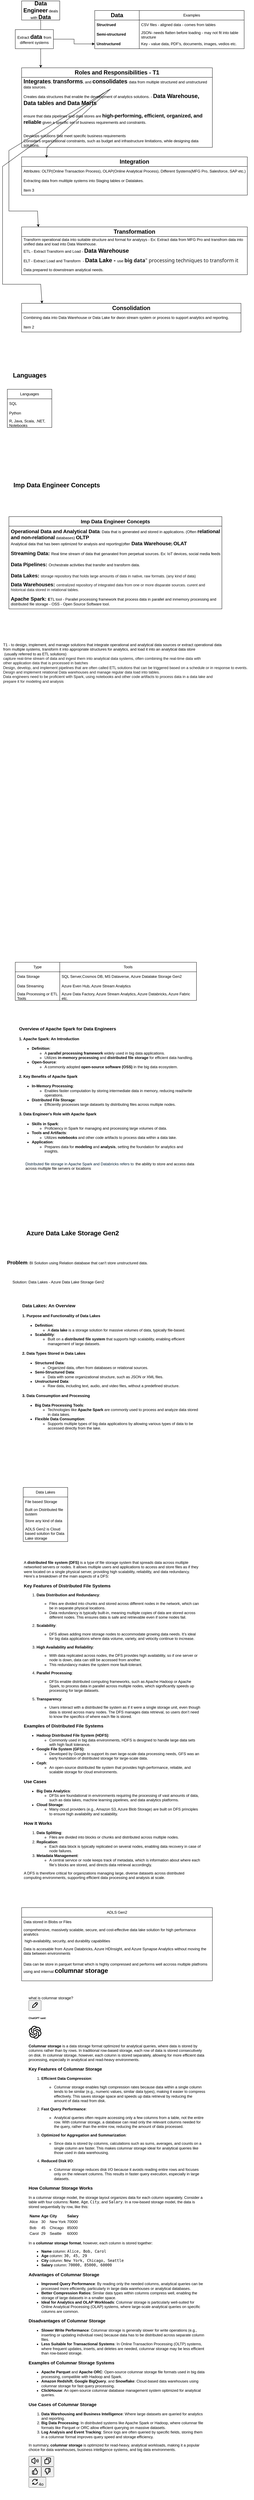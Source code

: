 <mxfile version="24.8.6">
  <diagram name="Page-1" id="YhIZirmxtG8EMKiJ8WyT">
    <mxGraphModel dx="1361" dy="699" grid="1" gridSize="10" guides="1" tooltips="1" connect="1" arrows="1" fold="1" page="1" pageScale="1" pageWidth="827" pageHeight="1169" math="0" shadow="0">
      <root>
        <mxCell id="0" />
        <mxCell id="1" parent="0" />
        <mxCell id="YhDnHm-8JCX_9w6hxJCG-3" value="" style="edgeStyle=orthogonalEdgeStyle;rounded=0;orthogonalLoop=1;jettySize=auto;html=1;" parent="1" source="YhDnHm-8JCX_9w6hxJCG-1" edge="1">
          <mxGeometry relative="1" as="geometry">
            <mxPoint x="140" y="270" as="targetPoint" />
          </mxGeometry>
        </mxCell>
        <mxCell id="YhDnHm-8JCX_9w6hxJCG-1" value="&lt;b&gt;&lt;font style=&quot;font-size: 18px;&quot;&gt;Data Engineer&lt;/font&gt;&lt;/b&gt; deals with &lt;b&gt;&lt;font style=&quot;font-size: 18px;&quot;&gt;Data&lt;/font&gt;&lt;/b&gt;" style="whiteSpace=wrap;html=1;" parent="1" vertex="1">
          <mxGeometry x="80" y="60" width="120" height="60" as="geometry" />
        </mxCell>
        <mxCell id="YhDnHm-8JCX_9w6hxJCG-4" value="&lt;b&gt;&lt;font style=&quot;font-size: 18px;&quot;&gt;Roles and Responsibilities - T1&lt;/font&gt;&lt;/b&gt;" style="swimlane;fontStyle=0;childLayout=stackLayout;horizontal=1;startSize=30;horizontalStack=0;resizeParent=1;resizeParentMax=0;resizeLast=0;collapsible=1;marginBottom=0;whiteSpace=wrap;html=1;" parent="1" vertex="1">
          <mxGeometry x="80" y="270" width="600" height="250" as="geometry" />
        </mxCell>
        <mxCell id="YhDnHm-8JCX_9w6hxJCG-5" value="&lt;b&gt;&lt;font style=&quot;font-size: 18px;&quot;&gt;Integrates&lt;/font&gt;&lt;/b&gt;, &lt;b&gt;&lt;font style=&quot;font-size: 18px;&quot;&gt;transforms&lt;/font&gt;&lt;/b&gt;, and &lt;b&gt;&lt;font style=&quot;font-size: 18px;&quot;&gt;consolidates &lt;/font&gt;&lt;/b&gt;data from multiple structured and unstructured data sources." style="text;strokeColor=none;fillColor=none;align=left;verticalAlign=middle;spacingLeft=4;spacingRight=4;overflow=hidden;points=[[0,0.5],[1,0.5]];portConstraint=eastwest;rotatable=0;whiteSpace=wrap;html=1;" parent="YhDnHm-8JCX_9w6hxJCG-4" vertex="1">
          <mxGeometry y="30" width="600" height="40" as="geometry" />
        </mxCell>
        <mxCell id="YhDnHm-8JCX_9w6hxJCG-6" value="Creates data structures that enable the development of analytics solutions. - &lt;b&gt;&lt;font style=&quot;font-size: 18px;&quot;&gt;Data Warehouse, Data tables and Data Marts&lt;/font&gt;&lt;/b&gt;" style="text;strokeColor=none;fillColor=none;align=left;verticalAlign=middle;spacingLeft=4;spacingRight=4;overflow=hidden;points=[[0,0.5],[1,0.5]];portConstraint=eastwest;rotatable=0;whiteSpace=wrap;html=1;" parent="YhDnHm-8JCX_9w6hxJCG-4" vertex="1">
          <mxGeometry y="70" width="600" height="60" as="geometry" />
        </mxCell>
        <mxCell id="YhDnHm-8JCX_9w6hxJCG-7" value="ensure that data pipelines and data stores are &lt;b&gt;&lt;font style=&quot;font-size: 16px;&quot;&gt;high-performing, efficient, organized, and reliable&lt;/font&gt;&lt;/b&gt;&amp;nbsp;given a specific set of business requirements and constraints." style="text;strokeColor=none;fillColor=none;align=left;verticalAlign=middle;spacingLeft=4;spacingRight=4;overflow=hidden;points=[[0,0.5],[1,0.5]];portConstraint=eastwest;rotatable=0;whiteSpace=wrap;html=1;" parent="YhDnHm-8JCX_9w6hxJCG-4" vertex="1">
          <mxGeometry y="130" width="600" height="60" as="geometry" />
        </mxCell>
        <mxCell id="YhDnHm-8JCX_9w6hxJCG-8" value="&#xa;Develops solutions that meet specific business requirements&#xa;&#xa;" style="text;strokeColor=none;fillColor=none;align=left;verticalAlign=middle;spacingLeft=4;spacingRight=4;overflow=hidden;points=[[0,0.5],[1,0.5]];portConstraint=eastwest;rotatable=0;whiteSpace=wrap;html=1;" parent="YhDnHm-8JCX_9w6hxJCG-4" vertex="1">
          <mxGeometry y="190" width="600" height="30" as="geometry" />
        </mxCell>
        <mxCell id="YhDnHm-8JCX_9w6hxJCG-9" value="Considers organizational constraints, such as budget and infrastructure limitations, while designing data solutions." style="text;strokeColor=none;fillColor=none;align=left;verticalAlign=middle;spacingLeft=4;spacingRight=4;overflow=hidden;points=[[0,0.5],[1,0.5]];portConstraint=eastwest;rotatable=0;whiteSpace=wrap;html=1;" parent="YhDnHm-8JCX_9w6hxJCG-4" vertex="1">
          <mxGeometry y="220" width="600" height="30" as="geometry" />
        </mxCell>
        <mxCell id="YhDnHm-8JCX_9w6hxJCG-19" value="" style="edgeStyle=orthogonalEdgeStyle;rounded=0;orthogonalLoop=1;jettySize=auto;html=1;" parent="1" source="YhDnHm-8JCX_9w6hxJCG-12" target="YhDnHm-8JCX_9w6hxJCG-18" edge="1">
          <mxGeometry relative="1" as="geometry" />
        </mxCell>
        <mxCell id="YhDnHm-8JCX_9w6hxJCG-12" value="&lt;span style=&quot;text-wrap-mode: nowrap;&quot;&gt;Extract&amp;nbsp;&lt;/span&gt;&lt;b style=&quot;text-wrap-mode: nowrap;&quot;&gt;&lt;font style=&quot;font-size: 18px;&quot;&gt;data&amp;nbsp;&lt;/font&gt;&lt;/b&gt;&lt;span style=&quot;text-wrap-mode: nowrap;&quot;&gt;from different systems&lt;/span&gt;" style="whiteSpace=wrap;html=1;" parent="1" vertex="1">
          <mxGeometry x="60" y="150" width="120" height="60" as="geometry" />
        </mxCell>
        <mxCell id="YhDnHm-8JCX_9w6hxJCG-15" value="&lt;b&gt;&lt;font style=&quot;font-size: 18px;&quot;&gt;Data&lt;/font&gt;&lt;/b&gt;" style="swimlane;fontStyle=0;childLayout=stackLayout;horizontal=1;startSize=30;horizontalStack=0;resizeParent=1;resizeParentMax=0;resizeLast=0;collapsible=1;marginBottom=0;whiteSpace=wrap;html=1;" parent="1" vertex="1">
          <mxGeometry x="310" y="90" width="140" height="120" as="geometry" />
        </mxCell>
        <mxCell id="YhDnHm-8JCX_9w6hxJCG-16" value="&lt;b&gt;Structrued&lt;/b&gt;" style="text;strokeColor=none;fillColor=none;align=left;verticalAlign=middle;spacingLeft=4;spacingRight=4;overflow=hidden;points=[[0,0.5],[1,0.5]];portConstraint=eastwest;rotatable=0;whiteSpace=wrap;html=1;" parent="YhDnHm-8JCX_9w6hxJCG-15" vertex="1">
          <mxGeometry y="30" width="140" height="30" as="geometry" />
        </mxCell>
        <mxCell id="YhDnHm-8JCX_9w6hxJCG-17" value="&lt;b&gt;Semi-structured&amp;nbsp;&lt;/b&gt;" style="text;strokeColor=none;fillColor=none;align=left;verticalAlign=middle;spacingLeft=4;spacingRight=4;overflow=hidden;points=[[0,0.5],[1,0.5]];portConstraint=eastwest;rotatable=0;whiteSpace=wrap;html=1;" parent="YhDnHm-8JCX_9w6hxJCG-15" vertex="1">
          <mxGeometry y="60" width="140" height="30" as="geometry" />
        </mxCell>
        <mxCell id="YhDnHm-8JCX_9w6hxJCG-18" value="&lt;b&gt;Unstructured&amp;nbsp;&lt;/b&gt;" style="text;strokeColor=none;fillColor=none;align=left;verticalAlign=middle;spacingLeft=4;spacingRight=4;overflow=hidden;points=[[0,0.5],[1,0.5]];portConstraint=eastwest;rotatable=0;whiteSpace=wrap;html=1;" parent="YhDnHm-8JCX_9w6hxJCG-15" vertex="1">
          <mxGeometry y="90" width="140" height="30" as="geometry" />
        </mxCell>
        <mxCell id="YhDnHm-8JCX_9w6hxJCG-20" value="Examples" style="swimlane;fontStyle=0;childLayout=stackLayout;horizontal=1;startSize=30;horizontalStack=0;resizeParent=1;resizeParentMax=0;resizeLast=0;collapsible=1;marginBottom=0;whiteSpace=wrap;html=1;" parent="1" vertex="1">
          <mxGeometry x="450" y="90" width="330" height="120" as="geometry" />
        </mxCell>
        <mxCell id="YhDnHm-8JCX_9w6hxJCG-21" value="CSV files - aligned data - comes from tables&amp;nbsp;" style="text;strokeColor=none;fillColor=none;align=left;verticalAlign=middle;spacingLeft=4;spacingRight=4;overflow=hidden;points=[[0,0.5],[1,0.5]];portConstraint=eastwest;rotatable=0;whiteSpace=wrap;html=1;" parent="YhDnHm-8JCX_9w6hxJCG-20" vertex="1">
          <mxGeometry y="30" width="330" height="30" as="geometry" />
        </mxCell>
        <mxCell id="YhDnHm-8JCX_9w6hxJCG-22" value="JSON- needs flatten before loading - may not fit into table structure" style="text;strokeColor=none;fillColor=none;align=left;verticalAlign=middle;spacingLeft=4;spacingRight=4;overflow=hidden;points=[[0,0.5],[1,0.5]];portConstraint=eastwest;rotatable=0;whiteSpace=wrap;html=1;" parent="YhDnHm-8JCX_9w6hxJCG-20" vertex="1">
          <mxGeometry y="60" width="330" height="30" as="geometry" />
        </mxCell>
        <mxCell id="YhDnHm-8JCX_9w6hxJCG-23" value="Key - value data, PDF&#39;s, documents, images, vedios etc." style="text;strokeColor=none;fillColor=none;align=left;verticalAlign=middle;spacingLeft=4;spacingRight=4;overflow=hidden;points=[[0,0.5],[1,0.5]];portConstraint=eastwest;rotatable=0;whiteSpace=wrap;html=1;" parent="YhDnHm-8JCX_9w6hxJCG-20" vertex="1">
          <mxGeometry y="90" width="330" height="30" as="geometry" />
        </mxCell>
        <mxCell id="YhDnHm-8JCX_9w6hxJCG-26" value="&lt;b&gt;&lt;font style=&quot;font-size: 18px;&quot;&gt;Integration&lt;/font&gt;&lt;/b&gt;" style="swimlane;fontStyle=0;childLayout=stackLayout;horizontal=1;startSize=30;horizontalStack=0;resizeParent=1;resizeParentMax=0;resizeLast=0;collapsible=1;marginBottom=0;whiteSpace=wrap;html=1;" parent="1" vertex="1">
          <mxGeometry x="80" y="550" width="710" height="120" as="geometry" />
        </mxCell>
        <mxCell id="YhDnHm-8JCX_9w6hxJCG-27" value="Attributes: OLTP(Online Transaction Process), OLAP(Online Analytical Process), Different Systems(MFG Pro, Salesforce, SAP etc.)" style="text;strokeColor=none;fillColor=none;align=left;verticalAlign=middle;spacingLeft=4;spacingRight=4;overflow=hidden;points=[[0,0.5],[1,0.5]];portConstraint=eastwest;rotatable=0;whiteSpace=wrap;html=1;" parent="YhDnHm-8JCX_9w6hxJCG-26" vertex="1">
          <mxGeometry y="30" width="710" height="30" as="geometry" />
        </mxCell>
        <mxCell id="YhDnHm-8JCX_9w6hxJCG-28" value="Extracting data from mulitiple systems into Staging tables or Datalakes." style="text;strokeColor=none;fillColor=none;align=left;verticalAlign=middle;spacingLeft=4;spacingRight=4;overflow=hidden;points=[[0,0.5],[1,0.5]];portConstraint=eastwest;rotatable=0;whiteSpace=wrap;html=1;" parent="YhDnHm-8JCX_9w6hxJCG-26" vertex="1">
          <mxGeometry y="60" width="710" height="30" as="geometry" />
        </mxCell>
        <mxCell id="YhDnHm-8JCX_9w6hxJCG-29" value="Item 3" style="text;strokeColor=none;fillColor=none;align=left;verticalAlign=middle;spacingLeft=4;spacingRight=4;overflow=hidden;points=[[0,0.5],[1,0.5]];portConstraint=eastwest;rotatable=0;whiteSpace=wrap;html=1;" parent="YhDnHm-8JCX_9w6hxJCG-26" vertex="1">
          <mxGeometry y="90" width="710" height="30" as="geometry" />
        </mxCell>
        <mxCell id="YhDnHm-8JCX_9w6hxJCG-31" value="" style="endArrow=classic;html=1;rounded=0;entryX=0.11;entryY=0.025;entryDx=0;entryDy=0;entryPerimeter=0;exitX=0.466;exitY=0.916;exitDx=0;exitDy=0;exitPerimeter=0;" parent="1" source="YhDnHm-8JCX_9w6hxJCG-5" target="YhDnHm-8JCX_9w6hxJCG-26" edge="1">
          <mxGeometry width="50" height="50" relative="1" as="geometry">
            <mxPoint x="390" y="410" as="sourcePoint" />
            <mxPoint x="440" y="360" as="targetPoint" />
            <Array as="points">
              <mxPoint x="160" y="520" />
            </Array>
          </mxGeometry>
        </mxCell>
        <mxCell id="YhDnHm-8JCX_9w6hxJCG-32" value="" style="endArrow=classic;html=1;rounded=0;exitX=0.463;exitY=0.94;exitDx=0;exitDy=0;exitPerimeter=0;entryX=0.074;entryY=0.002;entryDx=0;entryDy=0;entryPerimeter=0;" parent="1" source="YhDnHm-8JCX_9w6hxJCG-5" target="YhDnHm-8JCX_9w6hxJCG-34" edge="1">
          <mxGeometry width="50" height="50" relative="1" as="geometry">
            <mxPoint x="359" y="503" as="sourcePoint" />
            <mxPoint x="130" y="730" as="targetPoint" />
            <Array as="points">
              <mxPoint x="40" y="530" />
              <mxPoint x="40" y="720" />
              <mxPoint x="130" y="720" />
            </Array>
          </mxGeometry>
        </mxCell>
        <mxCell id="YhDnHm-8JCX_9w6hxJCG-33" value="" style="endArrow=classic;html=1;rounded=0;entryX=0.093;entryY=0.006;entryDx=0;entryDy=0;entryPerimeter=0;" parent="1" source="YhDnHm-8JCX_9w6hxJCG-5" target="YhDnHm-8JCX_9w6hxJCG-38" edge="1">
          <mxGeometry width="50" height="50" relative="1" as="geometry">
            <mxPoint x="360" y="390" as="sourcePoint" />
            <mxPoint x="142.72" y="1057.6" as="targetPoint" />
            <Array as="points">
              <mxPoint x="20" y="580" />
              <mxPoint x="20" y="950" />
              <mxPoint x="140" y="950" />
            </Array>
          </mxGeometry>
        </mxCell>
        <mxCell id="YhDnHm-8JCX_9w6hxJCG-34" value="&lt;b&gt;&lt;font style=&quot;font-size: 18px;&quot;&gt;Transformation&lt;/font&gt;&lt;/b&gt;" style="swimlane;fontStyle=0;childLayout=stackLayout;horizontal=1;startSize=30;horizontalStack=0;resizeParent=1;resizeParentMax=0;resizeLast=0;collapsible=1;marginBottom=0;whiteSpace=wrap;html=1;" parent="1" vertex="1">
          <mxGeometry x="80" y="770" width="710" height="150" as="geometry" />
        </mxCell>
        <mxCell id="YhDnHm-8JCX_9w6hxJCG-35" value="Transform operational data into suitable structure and format for analysys - Ex: Extract data from MFG Pro and transfrom data into unified data and load into Data Warehouse." style="text;strokeColor=none;fillColor=none;align=left;verticalAlign=middle;spacingLeft=4;spacingRight=4;overflow=hidden;points=[[0,0.5],[1,0.5]];portConstraint=eastwest;rotatable=0;whiteSpace=wrap;html=1;" parent="YhDnHm-8JCX_9w6hxJCG-34" vertex="1">
          <mxGeometry y="30" width="710" height="30" as="geometry" />
        </mxCell>
        <mxCell id="YhDnHm-8JCX_9w6hxJCG-36" value="ETL - Extract Transform and Load -&amp;nbsp;&lt;b&gt;&lt;font style=&quot;font-size: 18px;&quot;&gt;Data Warehouse&lt;/font&gt;&lt;/b&gt;" style="text;strokeColor=none;fillColor=none;align=left;verticalAlign=middle;spacingLeft=4;spacingRight=4;overflow=hidden;points=[[0,0.5],[1,0.5]];portConstraint=eastwest;rotatable=0;whiteSpace=wrap;html=1;" parent="YhDnHm-8JCX_9w6hxJCG-34" vertex="1">
          <mxGeometry y="60" width="710" height="30" as="geometry" />
        </mxCell>
        <mxCell id="YhDnHm-8JCX_9w6hxJCG-37" value="ELT - Extract Load and Transform&amp;nbsp; -&amp;nbsp;&lt;font style=&quot;&quot;&gt;&lt;b style=&quot;font-size: 18px;&quot;&gt;Data Lake - &lt;/b&gt;&lt;font style=&quot;font-size: 12px;&quot;&gt;use&amp;nbsp;&lt;/font&gt;&lt;/font&gt;&lt;span style=&quot;color: rgb(22, 22, 22); font-family: &amp;quot;Segoe UI&amp;quot;, SegoeUI, &amp;quot;Helvetica Neue&amp;quot;, Helvetica, Arial, sans-serif; font-size: 16px; background-color: rgb(255, 255, 255);&quot;&gt;&lt;b&gt;big data&lt;/b&gt;&quot; processing techniques to transform it&lt;/span&gt;" style="text;strokeColor=none;fillColor=none;align=left;verticalAlign=middle;spacingLeft=4;spacingRight=4;overflow=hidden;points=[[0,0.5],[1,0.5]];portConstraint=eastwest;rotatable=0;whiteSpace=wrap;html=1;" parent="YhDnHm-8JCX_9w6hxJCG-34" vertex="1">
          <mxGeometry y="90" width="710" height="30" as="geometry" />
        </mxCell>
        <mxCell id="YhDnHm-8JCX_9w6hxJCG-42" value="Data prepared to downstream analytical needs." style="text;strokeColor=none;fillColor=none;align=left;verticalAlign=middle;spacingLeft=4;spacingRight=4;overflow=hidden;points=[[0,0.5],[1,0.5]];portConstraint=eastwest;rotatable=0;whiteSpace=wrap;html=1;" parent="YhDnHm-8JCX_9w6hxJCG-34" vertex="1">
          <mxGeometry y="120" width="710" height="30" as="geometry" />
        </mxCell>
        <mxCell id="YhDnHm-8JCX_9w6hxJCG-38" value="&lt;b&gt;&lt;font style=&quot;font-size: 18px;&quot;&gt;Consolidation&lt;/font&gt;&lt;/b&gt;" style="swimlane;fontStyle=0;childLayout=stackLayout;horizontal=1;startSize=30;horizontalStack=0;resizeParent=1;resizeParentMax=0;resizeLast=0;collapsible=1;marginBottom=0;whiteSpace=wrap;html=1;" parent="1" vertex="1">
          <mxGeometry x="80" y="1010" width="690" height="90" as="geometry" />
        </mxCell>
        <mxCell id="YhDnHm-8JCX_9w6hxJCG-39" value="Combining data into Data Warehouse or Data Lake for dwon stream system or process to support analytics and reporting." style="text;strokeColor=none;fillColor=none;align=left;verticalAlign=middle;spacingLeft=4;spacingRight=4;overflow=hidden;points=[[0,0.5],[1,0.5]];portConstraint=eastwest;rotatable=0;whiteSpace=wrap;html=1;" parent="YhDnHm-8JCX_9w6hxJCG-38" vertex="1">
          <mxGeometry y="30" width="690" height="30" as="geometry" />
        </mxCell>
        <mxCell id="YhDnHm-8JCX_9w6hxJCG-40" value="Item 2" style="text;strokeColor=none;fillColor=none;align=left;verticalAlign=middle;spacingLeft=4;spacingRight=4;overflow=hidden;points=[[0,0.5],[1,0.5]];portConstraint=eastwest;rotatable=0;whiteSpace=wrap;html=1;" parent="YhDnHm-8JCX_9w6hxJCG-38" vertex="1">
          <mxGeometry y="60" width="690" height="30" as="geometry" />
        </mxCell>
        <mxCell id="YhDnHm-8JCX_9w6hxJCG-43" value="&lt;b&gt;&lt;font style=&quot;font-size: 20px;&quot;&gt;Languages&lt;/font&gt;&lt;/b&gt;" style="text;html=1;align=center;verticalAlign=middle;resizable=0;points=[];autosize=1;strokeColor=none;fillColor=none;" parent="1" vertex="1">
          <mxGeometry x="40" y="1215" width="130" height="40" as="geometry" />
        </mxCell>
        <mxCell id="YhDnHm-8JCX_9w6hxJCG-44" value="Languages" style="swimlane;fontStyle=0;childLayout=stackLayout;horizontal=1;startSize=30;horizontalStack=0;resizeParent=1;resizeParentMax=0;resizeLast=0;collapsible=1;marginBottom=0;whiteSpace=wrap;html=1;" parent="1" vertex="1">
          <mxGeometry x="35" y="1280" width="140" height="120" as="geometry" />
        </mxCell>
        <mxCell id="YhDnHm-8JCX_9w6hxJCG-45" value="SQL" style="text;strokeColor=none;fillColor=none;align=left;verticalAlign=middle;spacingLeft=4;spacingRight=4;overflow=hidden;points=[[0,0.5],[1,0.5]];portConstraint=eastwest;rotatable=0;whiteSpace=wrap;html=1;" parent="YhDnHm-8JCX_9w6hxJCG-44" vertex="1">
          <mxGeometry y="30" width="140" height="30" as="geometry" />
        </mxCell>
        <mxCell id="YhDnHm-8JCX_9w6hxJCG-46" value="Python" style="text;strokeColor=none;fillColor=none;align=left;verticalAlign=middle;spacingLeft=4;spacingRight=4;overflow=hidden;points=[[0,0.5],[1,0.5]];portConstraint=eastwest;rotatable=0;whiteSpace=wrap;html=1;" parent="YhDnHm-8JCX_9w6hxJCG-44" vertex="1">
          <mxGeometry y="60" width="140" height="30" as="geometry" />
        </mxCell>
        <mxCell id="YhDnHm-8JCX_9w6hxJCG-47" value="R, Java, Scala, .NET, Notebooks&amp;nbsp;" style="text;strokeColor=none;fillColor=none;align=left;verticalAlign=middle;spacingLeft=4;spacingRight=4;overflow=hidden;points=[[0,0.5],[1,0.5]];portConstraint=eastwest;rotatable=0;whiteSpace=wrap;html=1;" parent="YhDnHm-8JCX_9w6hxJCG-44" vertex="1">
          <mxGeometry y="90" width="140" height="30" as="geometry" />
        </mxCell>
        <mxCell id="YhDnHm-8JCX_9w6hxJCG-48" value="&lt;b&gt;&lt;font style=&quot;font-size: 16px;&quot;&gt;Imp Data Engineer Concepts&lt;/font&gt;&lt;/b&gt;" style="swimlane;fontStyle=0;childLayout=stackLayout;horizontal=1;startSize=30;horizontalStack=0;resizeParent=1;resizeParentMax=0;resizeLast=0;collapsible=1;marginBottom=0;whiteSpace=wrap;html=1;" parent="1" vertex="1">
          <mxGeometry x="40" y="1680" width="670" height="290" as="geometry" />
        </mxCell>
        <mxCell id="YhDnHm-8JCX_9w6hxJCG-49" value="&lt;b&gt;&lt;font style=&quot;font-size: 16px;&quot;&gt;Operational Data and Analytical Data&lt;/font&gt;&lt;/b&gt;: Data that is generated and stored in applications. (Often &lt;b&gt;&lt;font style=&quot;font-size: 16px;&quot;&gt;relational and non-relational&lt;/font&gt;&lt;/b&gt; databases) &lt;b&gt;&lt;font style=&quot;font-size: 16px;&quot;&gt;OLTP&lt;/font&gt;&lt;/b&gt;&lt;br&gt;Analytical data that has been optimized for analysis and reporting(ofter&lt;b&gt;&lt;font style=&quot;font-size: 16px;&quot;&gt; Data Warehouse&lt;/font&gt;&lt;/b&gt;) &lt;b&gt;&lt;font style=&quot;font-size: 16px;&quot;&gt;OLAT&lt;/font&gt;&lt;/b&gt;" style="text;strokeColor=none;fillColor=none;align=left;verticalAlign=middle;spacingLeft=4;spacingRight=4;overflow=hidden;points=[[0,0.5],[1,0.5]];portConstraint=eastwest;rotatable=0;whiteSpace=wrap;html=1;" parent="YhDnHm-8JCX_9w6hxJCG-48" vertex="1">
          <mxGeometry y="30" width="670" height="70" as="geometry" />
        </mxCell>
        <mxCell id="YhDnHm-8JCX_9w6hxJCG-50" value="&lt;font style=&quot;&quot;&gt;&lt;b style=&quot;font-size: 16px;&quot;&gt;Streaming Data: &lt;/b&gt;&lt;font style=&quot;font-size: 12px;&quot;&gt;Real time stream of data that genarated from perpetual sources. Ex: IoT devices, social media feeds&lt;/font&gt;&lt;/font&gt;" style="text;strokeColor=none;fillColor=none;align=left;verticalAlign=middle;spacingLeft=4;spacingRight=4;overflow=hidden;points=[[0,0.5],[1,0.5]];portConstraint=eastwest;rotatable=0;whiteSpace=wrap;html=1;" parent="YhDnHm-8JCX_9w6hxJCG-48" vertex="1">
          <mxGeometry y="100" width="670" height="30" as="geometry" />
        </mxCell>
        <mxCell id="YhDnHm-8JCX_9w6hxJCG-51" value="&lt;font style=&quot;&quot;&gt;&lt;b style=&quot;font-size: 16px;&quot;&gt;Data Pipelines: &lt;/b&gt;&lt;font style=&quot;font-size: 12px;&quot;&gt;Orchestrate activities that transfer and transform data.&lt;/font&gt;&lt;/font&gt;" style="text;strokeColor=none;fillColor=none;align=left;verticalAlign=middle;spacingLeft=4;spacingRight=4;overflow=hidden;points=[[0,0.5],[1,0.5]];portConstraint=eastwest;rotatable=0;whiteSpace=wrap;html=1;" parent="YhDnHm-8JCX_9w6hxJCG-48" vertex="1">
          <mxGeometry y="130" width="670" height="40" as="geometry" />
        </mxCell>
        <mxCell id="YhDnHm-8JCX_9w6hxJCG-54" value="&lt;b&gt;&lt;font style=&quot;font-size: 16px;&quot;&gt;Data Lakes:&amp;nbsp;&lt;/font&gt;&lt;/b&gt;&lt;span style=&quot;color: rgb(22, 22, 22); background-color: rgb(255, 255, 255);&quot;&gt;&lt;font style=&quot;font-size: 12px;&quot; face=&quot;Helvetica&quot;&gt;storage repository that holds large amounts of data in native, raw formats. (any kind of data)&lt;/font&gt;&lt;/span&gt;" style="text;strokeColor=none;fillColor=none;align=left;verticalAlign=middle;spacingLeft=4;spacingRight=4;overflow=hidden;points=[[0,0.5],[1,0.5]];portConstraint=eastwest;rotatable=0;whiteSpace=wrap;html=1;" parent="YhDnHm-8JCX_9w6hxJCG-48" vertex="1">
          <mxGeometry y="170" width="670" height="30" as="geometry" />
        </mxCell>
        <mxCell id="YhDnHm-8JCX_9w6hxJCG-55" value="&lt;font style=&quot;font-size: 16px;&quot;&gt;&lt;b&gt;Data Warehouses:&amp;nbsp;&lt;/b&gt;&lt;/font&gt;&lt;span style=&quot;color: rgb(22, 22, 22); background-color: rgb(255, 255, 255);&quot;&gt;&lt;font style=&quot;font-size: 12px;&quot;&gt;centralized repository of integrated data from one or more disparate sources. curent and historical data stored in relational tables.&lt;/font&gt;&lt;/span&gt;" style="text;strokeColor=none;fillColor=none;align=left;verticalAlign=middle;spacingLeft=4;spacingRight=4;overflow=hidden;points=[[0,0.5],[1,0.5]];portConstraint=eastwest;rotatable=0;whiteSpace=wrap;html=1;" parent="YhDnHm-8JCX_9w6hxJCG-48" vertex="1">
          <mxGeometry y="200" width="670" height="40" as="geometry" />
        </mxCell>
        <mxCell id="YhDnHm-8JCX_9w6hxJCG-56" value="&lt;font style=&quot;font-weight: bold; font-size: 16px;&quot;&gt;Apache Spark: &lt;/font&gt;&lt;font style=&quot;font-size: 12px;&quot;&gt;&lt;b&gt;E&lt;/b&gt;TL tool - Parallel processing framework that process data in parallel and inmemory processing and distributed file storage - OSS - Open Source Software tool.&lt;/font&gt;" style="text;strokeColor=none;fillColor=none;align=left;verticalAlign=middle;spacingLeft=4;spacingRight=4;overflow=hidden;points=[[0,0.5],[1,0.5]];portConstraint=eastwest;rotatable=0;whiteSpace=wrap;html=1;" parent="YhDnHm-8JCX_9w6hxJCG-48" vertex="1">
          <mxGeometry y="240" width="670" height="50" as="geometry" />
        </mxCell>
        <mxCell id="YhDnHm-8JCX_9w6hxJCG-53" value="&lt;b&gt;&lt;font style=&quot;font-size: 20px;&quot;&gt;Imp Data Engineer Concepts&lt;/font&gt;&lt;/b&gt;" style="text;html=1;align=center;verticalAlign=middle;resizable=0;points=[];autosize=1;strokeColor=none;fillColor=none;" parent="1" vertex="1">
          <mxGeometry x="40" y="1560" width="300" height="40" as="geometry" />
        </mxCell>
        <mxCell id="YhDnHm-8JCX_9w6hxJCG-58" value="&lt;div&gt;T1 - to design, implement, and manage solutions that integrate operational and analytical data sources or extract operational data&amp;nbsp;&lt;/div&gt;&lt;div&gt;from multiple systems, transform it into appropriate structures for analytics, and load it into an analytical data store&lt;/div&gt;&lt;div&gt;&amp;nbsp;(usually referred to as ETL solutions)&lt;br&gt;&lt;span style=&quot;color: rgb(22, 22, 22); text-wrap-mode: wrap; background-color: rgb(255, 255, 255);&quot;&gt;capture real-time stream of data and ingest them into analytical data systems, often combining the real-time data with&amp;nbsp;&lt;/span&gt;&lt;/div&gt;&lt;div&gt;&lt;span style=&quot;color: rgb(22, 22, 22); text-wrap-mode: wrap; background-color: rgb(255, 255, 255);&quot;&gt;other application&amp;nbsp;&lt;/span&gt;&lt;span style=&quot;background-color: rgb(255, 255, 255); color: rgb(22, 22, 22); text-wrap-mode: wrap;&quot;&gt;data that is processed in batches&lt;/span&gt;&lt;/div&gt;&lt;div&gt;&lt;span style=&quot;background-color: rgb(255, 255, 255); color: rgb(22, 22, 22); text-wrap-mode: wrap;&quot;&gt;Design, develop, and implement pipelines that are often called ETL solutions that can be triggered&amp;nbsp;&lt;/span&gt;&lt;span style=&quot;background-color: rgb(255, 255, 255); color: rgb(22, 22, 22); text-wrap-mode: wrap;&quot;&gt;&lt;font style=&quot;font-size: 12px;&quot;&gt;based on a schedule or in response to events.&lt;/font&gt;&lt;/span&gt;&lt;/div&gt;&lt;div&gt;&lt;span style=&quot;background-color: rgb(255, 255, 255);&quot;&gt;&lt;font style=&quot;&quot;&gt;&lt;font color=&quot;#161616&quot;&gt;&lt;span style=&quot;text-wrap-mode: wrap;&quot;&gt;Design and implement relational Data warehouses and manage regular data load into tables.&lt;/span&gt;&lt;/font&gt;&lt;br&gt;&lt;font color=&quot;#161616&quot;&gt;&lt;span style=&quot;text-wrap-mode: wrap;&quot;&gt;Data engineers need to be proficient with Spark, using notebooks and other code artifacts to process data in a data lake and&amp;nbsp;&lt;/span&gt;&lt;/font&gt;&lt;/font&gt;&lt;/span&gt;&lt;/div&gt;&lt;div&gt;&lt;span style=&quot;background-color: rgb(255, 255, 255);&quot;&gt;&lt;font style=&quot;&quot;&gt;&lt;font color=&quot;#161616&quot;&gt;&lt;span style=&quot;text-wrap-mode: wrap;&quot;&gt;prepare&amp;nbsp;&lt;/span&gt;&lt;/font&gt;&lt;/font&gt;&lt;/span&gt;&lt;span style=&quot;text-wrap-mode: wrap; color: rgb(22, 22, 22); background-color: rgb(255, 255, 255);&quot;&gt;it for modeling and analysis&lt;/span&gt;&lt;/div&gt;" style="text;html=1;align=left;verticalAlign=middle;resizable=0;points=[];autosize=1;strokeColor=none;fillColor=none;" parent="1" vertex="1">
          <mxGeometry x="20" y="2070" width="790" height="140" as="geometry" />
        </mxCell>
        <mxCell id="YhDnHm-8JCX_9w6hxJCG-59" value="" style="shape=image;verticalLabelPosition=bottom;labelBackgroundColor=default;verticalAlign=top;aspect=fixed;imageAspect=0;image=https://learn.microsoft.com/en-us/training/wwl-data-ai/introduction-to-data-engineering-azure/media/4-operational-analytical-data.png;" parent="1" vertex="1">
          <mxGeometry x="90" y="2290" width="300" height="209" as="geometry" />
        </mxCell>
        <mxCell id="YhDnHm-8JCX_9w6hxJCG-60" value="" style="shape=image;verticalLabelPosition=bottom;labelBackgroundColor=default;verticalAlign=top;aspect=fixed;imageAspect=0;image=https://learn.microsoft.com/en-us/training/wwl-data-ai/introduction-to-data-engineering-azure/media/3-data-engineering-azure.png;" parent="1" vertex="1">
          <mxGeometry x="60" y="2660" width="660" height="276.65" as="geometry" />
        </mxCell>
        <mxCell id="YhDnHm-8JCX_9w6hxJCG-61" value="Type" style="swimlane;fontStyle=0;childLayout=stackLayout;horizontal=1;startSize=30;horizontalStack=0;resizeParent=1;resizeParentMax=0;resizeLast=0;collapsible=1;marginBottom=0;whiteSpace=wrap;html=1;" parent="1" vertex="1">
          <mxGeometry x="60" y="3080" width="140" height="120" as="geometry" />
        </mxCell>
        <mxCell id="YhDnHm-8JCX_9w6hxJCG-62" value="Data Storage" style="text;strokeColor=none;fillColor=none;align=left;verticalAlign=middle;spacingLeft=4;spacingRight=4;overflow=hidden;points=[[0,0.5],[1,0.5]];portConstraint=eastwest;rotatable=0;whiteSpace=wrap;html=1;" parent="YhDnHm-8JCX_9w6hxJCG-61" vertex="1">
          <mxGeometry y="30" width="140" height="30" as="geometry" />
        </mxCell>
        <mxCell id="YhDnHm-8JCX_9w6hxJCG-63" value="Data Streaming" style="text;strokeColor=none;fillColor=none;align=left;verticalAlign=middle;spacingLeft=4;spacingRight=4;overflow=hidden;points=[[0,0.5],[1,0.5]];portConstraint=eastwest;rotatable=0;whiteSpace=wrap;html=1;" parent="YhDnHm-8JCX_9w6hxJCG-61" vertex="1">
          <mxGeometry y="60" width="140" height="30" as="geometry" />
        </mxCell>
        <mxCell id="YhDnHm-8JCX_9w6hxJCG-64" value="Data Processing or ETL Tools" style="text;strokeColor=none;fillColor=none;align=left;verticalAlign=middle;spacingLeft=4;spacingRight=4;overflow=hidden;points=[[0,0.5],[1,0.5]];portConstraint=eastwest;rotatable=0;whiteSpace=wrap;html=1;" parent="YhDnHm-8JCX_9w6hxJCG-61" vertex="1">
          <mxGeometry y="90" width="140" height="30" as="geometry" />
        </mxCell>
        <mxCell id="YhDnHm-8JCX_9w6hxJCG-65" value="Tools" style="swimlane;fontStyle=0;childLayout=stackLayout;horizontal=1;startSize=30;horizontalStack=0;resizeParent=1;resizeParentMax=0;resizeLast=0;collapsible=1;marginBottom=0;whiteSpace=wrap;html=1;" parent="1" vertex="1">
          <mxGeometry x="200" y="3080" width="430" height="120" as="geometry" />
        </mxCell>
        <mxCell id="YhDnHm-8JCX_9w6hxJCG-66" value="SQL Server,Cosmos DB, MS Dataverse, Azure Datalake Storage Gen2" style="text;strokeColor=none;fillColor=none;align=left;verticalAlign=middle;spacingLeft=4;spacingRight=4;overflow=hidden;points=[[0,0.5],[1,0.5]];portConstraint=eastwest;rotatable=0;whiteSpace=wrap;html=1;" parent="YhDnHm-8JCX_9w6hxJCG-65" vertex="1">
          <mxGeometry y="30" width="430" height="30" as="geometry" />
        </mxCell>
        <mxCell id="YhDnHm-8JCX_9w6hxJCG-67" value="Azure Even Hub, Azure Stream Analytics" style="text;strokeColor=none;fillColor=none;align=left;verticalAlign=middle;spacingLeft=4;spacingRight=4;overflow=hidden;points=[[0,0.5],[1,0.5]];portConstraint=eastwest;rotatable=0;whiteSpace=wrap;html=1;" parent="YhDnHm-8JCX_9w6hxJCG-65" vertex="1">
          <mxGeometry y="60" width="430" height="30" as="geometry" />
        </mxCell>
        <mxCell id="YhDnHm-8JCX_9w6hxJCG-68" value="Azure Data Factory, Azure Stream Analytics, Azure Databricks, Azure Fabric etc." style="text;strokeColor=none;fillColor=none;align=left;verticalAlign=middle;spacingLeft=4;spacingRight=4;overflow=hidden;points=[[0,0.5],[1,0.5]];portConstraint=eastwest;rotatable=0;whiteSpace=wrap;html=1;" parent="YhDnHm-8JCX_9w6hxJCG-65" vertex="1">
          <mxGeometry y="90" width="430" height="30" as="geometry" />
        </mxCell>
        <mxCell id="YhDnHm-8JCX_9w6hxJCG-69" value="&lt;h3&gt;Overview of Apache Spark for Data Engineers&lt;/h3&gt;&lt;h4&gt;1. &lt;strong&gt;Apache Spark: An Introduction&lt;/strong&gt;&lt;/h4&gt;&lt;ul&gt;&lt;li&gt;&lt;strong&gt;Definition&lt;/strong&gt;:&lt;ul&gt;&lt;li&gt;A &lt;strong&gt;parallel processing framework&lt;/strong&gt; widely used in big data applications.&lt;/li&gt;&lt;li&gt;Utilizes &lt;strong&gt;in-memory processing&lt;/strong&gt; and &lt;strong&gt;distributed file storage&lt;/strong&gt; for efficient data handling.&lt;/li&gt;&lt;/ul&gt;&lt;/li&gt;&lt;li&gt;&lt;strong&gt;Open-Source&lt;/strong&gt;:&lt;ul&gt;&lt;li&gt;A commonly adopted &lt;strong&gt;open-source software (OSS)&lt;/strong&gt; in the big data ecosystem.&lt;/li&gt;&lt;/ul&gt;&lt;/li&gt;&lt;/ul&gt;&lt;h4&gt;2. &lt;strong&gt;Key Benefits of Apache Spark&lt;/strong&gt;&lt;/h4&gt;&lt;ul&gt;&lt;li&gt;&lt;strong&gt;In-Memory Processing&lt;/strong&gt;:&lt;ul&gt;&lt;li&gt;Enables faster computation by storing intermediate data in memory, reducing read/write operations.&lt;/li&gt;&lt;/ul&gt;&lt;/li&gt;&lt;li&gt;&lt;strong&gt;Distributed File Storage&lt;/strong&gt;:&lt;ul&gt;&lt;li&gt;Efficiently processes large datasets by distributing files across multiple nodes.&lt;/li&gt;&lt;/ul&gt;&lt;/li&gt;&lt;/ul&gt;&lt;h4&gt;3. &lt;strong&gt;Data Engineer&#39;s Role with Apache Spark&lt;/strong&gt;&lt;/h4&gt;&lt;ul&gt;&lt;li&gt;&lt;strong&gt;Skills in Spark&lt;/strong&gt;:&lt;ul&gt;&lt;li&gt;Proficiency in Spark for managing and processing large volumes of data.&lt;/li&gt;&lt;/ul&gt;&lt;/li&gt;&lt;li&gt;&lt;strong&gt;Tools and Artifacts&lt;/strong&gt;:&lt;ul&gt;&lt;li&gt;Utilizes &lt;strong&gt;notebooks&lt;/strong&gt; and other code artifacts to process data within a data lake.&lt;/li&gt;&lt;/ul&gt;&lt;/li&gt;&lt;li&gt;&lt;strong&gt;Application&lt;/strong&gt;:&lt;ul&gt;&lt;li&gt;Prepares data for &lt;strong&gt;modeling&lt;/strong&gt; and &lt;strong&gt;analysis&lt;/strong&gt;, setting the foundation for analytics and insights.&lt;/li&gt;&lt;/ul&gt;&lt;/li&gt;&lt;/ul&gt;" style="text;whiteSpace=wrap;html=1;" parent="1" vertex="1">
          <mxGeometry x="70" y="3260" width="560" height="460" as="geometry" />
        </mxCell>
        <mxCell id="YhDnHm-8JCX_9w6hxJCG-70" value="&lt;font style=&quot;font-size: 12px;&quot;&gt;&lt;span style=&quot;color: rgb(0, 29, 53); font-family: &amp;quot;Google Sans&amp;quot;, Arial, sans-serif; font-style: normal; font-variant-ligatures: normal; font-variant-caps: normal; font-weight: 400; letter-spacing: normal; orphans: 2; text-align: start; text-indent: 0px; text-transform: none; widows: 2; word-spacing: 0px; -webkit-text-stroke-width: 0px; white-space: normal; background-color: rgb(255, 255, 255); text-decoration-thickness: initial; text-decoration-style: initial; text-decoration-color: initial; float: none; display: inline !important;&quot;&gt;Distributed file storage in Apache Spark and Databricks refers to&amp;nbsp;&lt;/span&gt;&lt;mark class=&quot;QVRyCf&quot; style=&quot;background: var(--m3c22); color: inherit; border-radius: 4px; font-weight: 500; padding: 0px 2px; font-family: &amp;quot;Google Sans&amp;quot;, Arial, sans-serif; font-style: normal; font-variant-ligatures: normal; font-variant-caps: normal; letter-spacing: normal; orphans: 2; text-align: start; text-indent: 0px; text-transform: none; widows: 2; word-spacing: 0px; -webkit-text-stroke-width: 0px; white-space: normal; text-decoration-thickness: initial; text-decoration-style: initial; text-decoration-color: initial;&quot;&gt;the ability to store and access data across multiple file servers or locations&lt;/mark&gt;&lt;/font&gt;" style="text;whiteSpace=wrap;html=1;" parent="1" vertex="1">
          <mxGeometry x="90" y="3700" width="560" height="40" as="geometry" />
        </mxCell>
        <mxCell id="M7AG7lGxA6wFCGQZ4ymq-1" value="&lt;b&gt;&lt;font style=&quot;font-size: 20px;&quot;&gt;Azure Data Lake Storage Gen2&lt;/font&gt;&lt;/b&gt;" style="text;html=1;align=center;verticalAlign=middle;resizable=0;points=[];autosize=1;strokeColor=none;fillColor=none;" parent="1" vertex="1">
          <mxGeometry x="85" y="3910" width="310" height="40" as="geometry" />
        </mxCell>
        <mxCell id="M7AG7lGxA6wFCGQZ4ymq-2" value="&lt;b&gt;&lt;font style=&quot;font-size: 16px;&quot;&gt;Problem&lt;/font&gt;&lt;/b&gt;: BI Solution using Relation database that can&#39;t store unstructured data." style="text;html=1;align=center;verticalAlign=middle;resizable=0;points=[];autosize=1;strokeColor=none;fillColor=none;" parent="1" vertex="1">
          <mxGeometry x="20" y="4008" width="470" height="30" as="geometry" />
        </mxCell>
        <mxCell id="M7AG7lGxA6wFCGQZ4ymq-3" value="Solution: Data Lakes - Azure Data Lake Storage Gen2" style="text;html=1;align=center;verticalAlign=middle;resizable=0;points=[];autosize=1;strokeColor=none;fillColor=none;" parent="1" vertex="1">
          <mxGeometry x="40" y="4070" width="310" height="30" as="geometry" />
        </mxCell>
        <mxCell id="M7AG7lGxA6wFCGQZ4ymq-4" value="&lt;h3&gt;Data Lakes: An Overview&lt;/h3&gt;&lt;h4&gt;1. &lt;strong&gt;Purpose and Functionality of Data Lakes&lt;/strong&gt;&lt;/h4&gt;&lt;ul&gt;&lt;li&gt;&lt;strong&gt;Definition&lt;/strong&gt;:&lt;ul&gt;&lt;li&gt;A &lt;strong&gt;data lake&lt;/strong&gt; is a storage solution for massive volumes of data, typically file-based.&lt;/li&gt;&lt;/ul&gt;&lt;/li&gt;&lt;li&gt;&lt;strong&gt;Scalability&lt;/strong&gt;:&lt;ul&gt;&lt;li&gt;Built on a &lt;strong&gt;distributed file system&lt;/strong&gt; that supports high scalability, enabling efficient management of large datasets.&lt;/li&gt;&lt;/ul&gt;&lt;/li&gt;&lt;/ul&gt;&lt;h4&gt;2. &lt;strong&gt;Data Types Stored in Data Lakes&lt;/strong&gt;&lt;/h4&gt;&lt;ul&gt;&lt;li&gt;&lt;strong&gt;Structured Data&lt;/strong&gt;:&lt;ul&gt;&lt;li&gt;Organized data, often from databases or relational sources.&lt;/li&gt;&lt;/ul&gt;&lt;/li&gt;&lt;li&gt;&lt;strong&gt;Semi-Structured Data&lt;/strong&gt;:&lt;ul&gt;&lt;li&gt;Data with some organizational structure, such as JSON or XML files.&lt;/li&gt;&lt;/ul&gt;&lt;/li&gt;&lt;li&gt;&lt;strong&gt;Unstructured Data&lt;/strong&gt;:&lt;ul&gt;&lt;li&gt;Raw data, including text, audio, and video files, without a predefined structure.&lt;/li&gt;&lt;/ul&gt;&lt;/li&gt;&lt;/ul&gt;&lt;h4&gt;3. &lt;strong&gt;Data Consumption and Processing&lt;/strong&gt;&lt;/h4&gt;&lt;ul&gt;&lt;li&gt;&lt;strong&gt;Big Data Processing Tools&lt;/strong&gt;:&lt;ul&gt;&lt;li&gt;Technologies like &lt;strong&gt;Apache Spark&lt;/strong&gt; are commonly used to process and analyze data stored in data lakes.&lt;/li&gt;&lt;/ul&gt;&lt;/li&gt;&lt;li&gt;&lt;strong&gt;Flexible Data Consumption&lt;/strong&gt;:&lt;ul&gt;&lt;li&gt;Supports multiple types of big data applications by allowing various types of data to be accessed directly from the lake.&lt;/li&gt;&lt;/ul&gt;&lt;/li&gt;&lt;/ul&gt;" style="text;whiteSpace=wrap;html=1;" parent="1" vertex="1">
          <mxGeometry x="80" y="4130" width="560" height="450" as="geometry" />
        </mxCell>
        <mxCell id="M7AG7lGxA6wFCGQZ4ymq-6" value="Data Lakes" style="swimlane;fontStyle=0;childLayout=stackLayout;horizontal=1;startSize=30;horizontalStack=0;resizeParent=1;resizeParentMax=0;resizeLast=0;collapsible=1;marginBottom=0;whiteSpace=wrap;html=1;" parent="1" vertex="1">
          <mxGeometry x="85" y="4730" width="140" height="170" as="geometry" />
        </mxCell>
        <mxCell id="M7AG7lGxA6wFCGQZ4ymq-7" value="File based Storage&amp;nbsp;" style="text;strokeColor=none;fillColor=none;align=left;verticalAlign=middle;spacingLeft=4;spacingRight=4;overflow=hidden;points=[[0,0.5],[1,0.5]];portConstraint=eastwest;rotatable=0;whiteSpace=wrap;html=1;" parent="M7AG7lGxA6wFCGQZ4ymq-6" vertex="1">
          <mxGeometry y="30" width="140" height="30" as="geometry" />
        </mxCell>
        <mxCell id="M7AG7lGxA6wFCGQZ4ymq-8" value="Built on Distributed file system" style="text;strokeColor=none;fillColor=none;align=left;verticalAlign=middle;spacingLeft=4;spacingRight=4;overflow=hidden;points=[[0,0.5],[1,0.5]];portConstraint=eastwest;rotatable=0;whiteSpace=wrap;html=1;" parent="M7AG7lGxA6wFCGQZ4ymq-6" vertex="1">
          <mxGeometry y="60" width="140" height="30" as="geometry" />
        </mxCell>
        <mxCell id="M7AG7lGxA6wFCGQZ4ymq-9" value="Store any kind of data" style="text;strokeColor=none;fillColor=none;align=left;verticalAlign=middle;spacingLeft=4;spacingRight=4;overflow=hidden;points=[[0,0.5],[1,0.5]];portConstraint=eastwest;rotatable=0;whiteSpace=wrap;html=1;" parent="M7AG7lGxA6wFCGQZ4ymq-6" vertex="1">
          <mxGeometry y="90" width="140" height="30" as="geometry" />
        </mxCell>
        <mxCell id="M7AG7lGxA6wFCGQZ4ymq-10" value="ADLS Gen2 is Cloud based solution for Data Lake storage" style="text;strokeColor=none;fillColor=none;align=left;verticalAlign=middle;spacingLeft=4;spacingRight=4;overflow=hidden;points=[[0,0.5],[1,0.5]];portConstraint=eastwest;rotatable=0;whiteSpace=wrap;html=1;" parent="M7AG7lGxA6wFCGQZ4ymq-6" vertex="1">
          <mxGeometry y="120" width="140" height="50" as="geometry" />
        </mxCell>
        <mxCell id="M7AG7lGxA6wFCGQZ4ymq-11" value="&lt;p&gt;A &lt;strong&gt;distributed file system (DFS)&lt;/strong&gt; is a type of file storage system that spreads data across multiple networked servers or nodes. It allows multiple users and applications to access and store files as if they were located on a single physical server, providing high scalability, reliability, and data redundancy. Here’s a breakdown of the main aspects of a DFS:&lt;/p&gt;&lt;h3&gt;Key Features of Distributed File Systems&lt;/h3&gt;&lt;ol&gt;&lt;li&gt;&lt;p&gt;&lt;strong&gt;Data Distribution and Redundancy&lt;/strong&gt;:&lt;/p&gt;&lt;ul&gt;&lt;li&gt;Files are divided into chunks and stored across different nodes in the network, which can be in separate physical locations.&lt;/li&gt;&lt;li&gt;Data redundancy is typically built-in, meaning multiple copies of data are stored across different nodes. This ensures data is safe and retrievable even if some nodes fail.&lt;/li&gt;&lt;/ul&gt;&lt;/li&gt;&lt;li&gt;&lt;p&gt;&lt;strong&gt;Scalability&lt;/strong&gt;:&lt;/p&gt;&lt;ul&gt;&lt;li&gt;DFS allows adding more storage nodes to accommodate growing data needs. It’s ideal for big data applications where data volume, variety, and velocity continue to increase.&lt;/li&gt;&lt;/ul&gt;&lt;/li&gt;&lt;li&gt;&lt;p&gt;&lt;strong&gt;High Availability and Reliability&lt;/strong&gt;:&lt;/p&gt;&lt;ul&gt;&lt;li&gt;With data replicated across nodes, the DFS provides high availability, so if one server or node is down, data can still be accessed from another.&lt;/li&gt;&lt;li&gt;This redundancy makes the system more fault-tolerant.&lt;/li&gt;&lt;/ul&gt;&lt;/li&gt;&lt;li&gt;&lt;p&gt;&lt;strong&gt;Parallel Processing&lt;/strong&gt;:&lt;/p&gt;&lt;ul&gt;&lt;li&gt;DFSs enable distributed computing frameworks, such as Apache Hadoop or Apache Spark, to process data in parallel across multiple nodes, which significantly speeds up processing for large datasets.&lt;/li&gt;&lt;/ul&gt;&lt;/li&gt;&lt;li&gt;&lt;p&gt;&lt;strong&gt;Transparency&lt;/strong&gt;:&lt;/p&gt;&lt;ul&gt;&lt;li&gt;Users interact with a distributed file system as if it were a single storage unit, even though data is stored across many nodes. The DFS manages data retrieval, so users don’t need to know the specifics of where each file is stored.&lt;/li&gt;&lt;/ul&gt;&lt;/li&gt;&lt;/ol&gt;&lt;h3&gt;Examples of Distributed File Systems&lt;/h3&gt;&lt;ul&gt;&lt;li&gt;&lt;strong&gt;Hadoop Distributed File System (HDFS)&lt;/strong&gt;:&lt;ul&gt;&lt;li&gt;Commonly used in big data environments, HDFS is designed to handle large data sets with high fault tolerance.&lt;/li&gt;&lt;/ul&gt;&lt;/li&gt;&lt;li&gt;&lt;strong&gt;Google File System (GFS)&lt;/strong&gt;:&lt;ul&gt;&lt;li&gt;Developed by Google to support its own large-scale data processing needs, GFS was an early foundation of distributed storage for large-scale data.&lt;/li&gt;&lt;/ul&gt;&lt;/li&gt;&lt;li&gt;&lt;strong&gt;Ceph&lt;/strong&gt;:&lt;ul&gt;&lt;li&gt;An open-source distributed file system that provides high-performance, reliable, and scalable storage for cloud environments.&lt;/li&gt;&lt;/ul&gt;&lt;/li&gt;&lt;/ul&gt;&lt;h3&gt;Use Cases&lt;/h3&gt;&lt;ul&gt;&lt;li&gt;&lt;strong&gt;Big Data Analytics&lt;/strong&gt;:&lt;ul&gt;&lt;li&gt;DFSs are foundational in environments requiring the processing of vast amounts of data, such as data lakes, machine learning pipelines, and data analytics platforms.&lt;/li&gt;&lt;/ul&gt;&lt;/li&gt;&lt;li&gt;&lt;strong&gt;Cloud Storage&lt;/strong&gt;:&lt;ul&gt;&lt;li&gt;Many cloud providers (e.g., Amazon S3, Azure Blob Storage) are built on DFS principles to ensure high availability and scalability.&lt;/li&gt;&lt;/ul&gt;&lt;/li&gt;&lt;/ul&gt;&lt;h3&gt;How It Works&lt;/h3&gt;&lt;ol&gt;&lt;li&gt;&lt;strong&gt;Data Splitting&lt;/strong&gt;:&lt;ul&gt;&lt;li&gt;Files are divided into blocks or chunks and distributed across multiple nodes.&lt;/li&gt;&lt;/ul&gt;&lt;/li&gt;&lt;li&gt;&lt;strong&gt;Replication&lt;/strong&gt;:&lt;ul&gt;&lt;li&gt;Each data block is typically replicated on several nodes, enabling data recovery in case of node failures.&lt;/li&gt;&lt;/ul&gt;&lt;/li&gt;&lt;li&gt;&lt;strong&gt;Metadata Management&lt;/strong&gt;:&lt;ul&gt;&lt;li&gt;A central service or node keeps track of metadata, which is information about where each file’s blocks are stored, and directs data retrieval accordingly.&lt;/li&gt;&lt;/ul&gt;&lt;/li&gt;&lt;/ol&gt;&lt;p&gt;A DFS is therefore critical for organizations managing large, diverse datasets across distributed computing environments, supporting efficient data processing and analysis at scale.&lt;/p&gt;" style="text;whiteSpace=wrap;html=1;" parent="1" vertex="1">
          <mxGeometry x="85" y="4940" width="560" height="1050" as="geometry" />
        </mxCell>
        <mxCell id="M7AG7lGxA6wFCGQZ4ymq-13" value="ADLS Gen2" style="swimlane;fontStyle=0;childLayout=stackLayout;horizontal=1;startSize=30;horizontalStack=0;resizeParent=1;resizeParentMax=0;resizeLast=0;collapsible=1;marginBottom=0;whiteSpace=wrap;html=1;" parent="1" vertex="1">
          <mxGeometry x="80" y="6050" width="600" height="230" as="geometry" />
        </mxCell>
        <mxCell id="M7AG7lGxA6wFCGQZ4ymq-14" value="Data stored in Blobs or Files" style="text;strokeColor=none;fillColor=none;align=left;verticalAlign=middle;spacingLeft=4;spacingRight=4;overflow=hidden;points=[[0,0.5],[1,0.5]];portConstraint=eastwest;rotatable=0;whiteSpace=wrap;html=1;" parent="M7AG7lGxA6wFCGQZ4ymq-13" vertex="1">
          <mxGeometry y="30" width="600" height="30" as="geometry" />
        </mxCell>
        <mxCell id="M7AG7lGxA6wFCGQZ4ymq-16" value="comprehensive, massively scalable, secure, and cost-effective data lake solution for high performance analytics" style="text;strokeColor=none;fillColor=none;align=left;verticalAlign=middle;spacingLeft=4;spacingRight=4;overflow=hidden;points=[[0,0.5],[1,0.5]];portConstraint=eastwest;rotatable=0;whiteSpace=wrap;html=1;" parent="M7AG7lGxA6wFCGQZ4ymq-13" vertex="1">
          <mxGeometry y="60" width="600" height="30" as="geometry" />
        </mxCell>
        <mxCell id="M7AG7lGxA6wFCGQZ4ymq-18" value="&amp;nbsp;high-availability, security, and durability capabilities" style="text;strokeColor=none;fillColor=none;align=left;verticalAlign=middle;spacingLeft=4;spacingRight=4;overflow=hidden;points=[[0,0.5],[1,0.5]];portConstraint=eastwest;rotatable=0;whiteSpace=wrap;html=1;" parent="M7AG7lGxA6wFCGQZ4ymq-13" vertex="1">
          <mxGeometry y="90" width="600" height="30" as="geometry" />
        </mxCell>
        <mxCell id="M7AG7lGxA6wFCGQZ4ymq-19" value="Data is accesable from&amp;nbsp;Azure Databricks, Azure HDInsight, and Azure Synapse Analytics without moving the data between environments" style="text;strokeColor=none;fillColor=none;align=left;verticalAlign=middle;spacingLeft=4;spacingRight=4;overflow=hidden;points=[[0,0.5],[1,0.5]];portConstraint=eastwest;rotatable=0;whiteSpace=wrap;html=1;" parent="M7AG7lGxA6wFCGQZ4ymq-13" vertex="1">
          <mxGeometry y="120" width="600" height="30" as="geometry" />
        </mxCell>
        <mxCell id="M7AG7lGxA6wFCGQZ4ymq-21" value="Data can be store in parquet format which is highly compressed and performs well accross multiple platfroms using and internal &lt;b&gt;&lt;font style=&quot;font-size: 20px;&quot;&gt;columnar storage&amp;nbsp;&lt;/font&gt;&lt;/b&gt;" style="text;strokeColor=none;fillColor=none;align=left;verticalAlign=middle;spacingLeft=4;spacingRight=4;overflow=hidden;points=[[0,0.5],[1,0.5]];portConstraint=eastwest;rotatable=0;whiteSpace=wrap;html=1;" parent="M7AG7lGxA6wFCGQZ4ymq-13" vertex="1">
          <mxGeometry y="150" width="600" height="80" as="geometry" />
        </mxCell>
        <UserObject label="&lt;article class=&quot;w-full scroll-mb-[var(--thread-trailing-height)] text-token-text-primary focus-visible:outline-2 focus-visible:outline-offset-[-4px]&quot; dir=&quot;auto&quot; data-testid=&quot;conversation-turn-50&quot; data-scroll-anchor=&quot;false&quot;&gt;&lt;div class=&quot;m-auto text-base py-[18px] px-3 md:px-4 w-full md:px-5 lg:px-4 xl:px-5&quot;&gt;&lt;div class=&quot;mx-auto flex flex-1 gap-4 text-base md:gap-5 lg:gap-6 md:max-w-3xl lg:max-w-[40rem] xl:max-w-[48rem]&quot;&gt;&lt;div class=&quot;group/conversation-turn relative flex w-full min-w-0 flex-col&quot;&gt;&lt;div class=&quot;flex-col gap-1 md:gap-3&quot;&gt;&lt;div class=&quot;flex max-w-full flex-col flex-grow&quot;&gt;&lt;div data-message-author-role=&quot;user&quot; data-message-id=&quot;aaa2c0a2-ff57-41e2-a19b-5ee1ad98aac2&quot; dir=&quot;auto&quot; class=&quot;min-h-8 text-message flex w-full flex-col items-end gap-2 whitespace-normal break-words [.text-message+&amp;amp;]:mt-5&quot;&gt;&lt;div class=&quot;flex w-full flex-col gap-1 empty:hidden items-end rtl:items-start&quot;&gt;&lt;div class=&quot;relative max-w-[70%] rounded-3xl bg-token-message-surface px-5 py-2.5&quot;&gt;&lt;div class=&quot;whitespace-pre-wrap&quot;&gt;what is columnar storage?&lt;/div&gt;&lt;div class=&quot;absolute bottom-0 right-full top-0 -mr-3.5 hidden pr-5 pt-1 [.group\/conversation-turn:hover_&amp;amp;]:block&quot;&gt;&lt;span class=&quot;&quot; data-state=&quot;closed&quot;&gt;&lt;button aria-label=&quot;Edit message&quot; class=&quot;flex h-9 w-9 items-center justify-center rounded-full text-token-text-secondary transition hover:bg-token-main-surface-tertiary&quot;&gt;&lt;svg width=&quot;24&quot; height=&quot;24&quot; viewBox=&quot;0 0 24 24&quot; fill=&quot;none&quot; xmlns=&quot;http://www.w3.org/2000/svg&quot; class=&quot;icon-md&quot;&gt;&lt;path fill-rule=&quot;evenodd&quot; clip-rule=&quot;evenodd&quot; d=&quot;M13.293 4.293C15.064 2.522 17.936 2.522 19.707 4.293C21.478 6.064 21.478 8.936 19.707 10.707L18.707 11.707L11.614 18.801C10.877 19.538 9.928 20.026 8.9 20.197L4.164 20.986C3.846 21.04 3.521 20.936 3.293 20.707C3.065 20.479 2.961 20.154 3.014 19.836L3.803 15.1C3.974 14.072 4.462 13.123 5.199 12.386L13.293 4.293ZM13 7.414L6.614 13.801C6.171 14.243 5.878 14.812 5.776 15.429L5.217 18.784L8.571 18.224C9.188 18.122 9.757 17.829 10.199 17.387L16.586 11L13 7.414ZM18 9.586L14.414 6.0L14.707 5.707C15.697 4.717 17.303 4.717 18.293 5.707C19.283 6.697 19.283 8.303 18.293 9.293L18 9.586Z&quot; fill=&quot;currentColor&quot;&gt;&lt;/path&gt;&lt;/svg&gt;&lt;/button&gt;&lt;/span&gt;&lt;/div&gt;&lt;/div&gt;&lt;/div&gt;&lt;/div&gt;&lt;/div&gt;&lt;/div&gt;&lt;/div&gt;&lt;/div&gt;&lt;/div&gt;&lt;/article&gt;&lt;article class=&quot;w-full scroll-mb-[var(--thread-trailing-height)] text-token-text-primary focus-visible:outline-2 focus-visible:outline-offset-[-4px]&quot; dir=&quot;auto&quot; data-testid=&quot;conversation-turn-51&quot; data-scroll-anchor=&quot;true&quot;&gt;&lt;h6 class=&quot;sr-only&quot;&gt;ChatGPT said:&lt;/h6&gt;&lt;div class=&quot;m-auto text-base py-[18px] px-3 md:px-4 w-full md:px-5 lg:px-4 xl:px-5&quot;&gt;&lt;div class=&quot;mx-auto flex flex-1 gap-4 text-base md:gap-5 lg:gap-6 md:max-w-3xl lg:max-w-[40rem] xl:max-w-[48rem]&quot;&gt;&lt;div class=&quot;flex-shrink-0 flex flex-col relative items-end&quot;&gt;&lt;div&gt;&lt;div class=&quot;pt-0&quot;&gt;&lt;div class=&quot;gizmo-bot-avatar flex h-8 w-8 items-center justify-center overflow-hidden rounded-full&quot;&gt;&lt;div class=&quot;relative p-1 rounded-sm flex items-center justify-center bg-token-main-surface-primary text-token-text-primary h-8 w-8&quot;&gt;&lt;svg width=&quot;41&quot; height=&quot;41&quot; viewBox=&quot;0 0 41 41&quot; fill=&quot;none&quot; xmlns=&quot;http://www.w3.org/2000/svg&quot; class=&quot;icon-md&quot; role=&quot;img&quot;&gt;&lt;text x=&quot;-9999&quot; y=&quot;-9999&quot;&gt;ChatGPT&lt;/text&gt;&lt;path d=&quot;M37.532 16.871C37.981 15.524 38.136 14.097 37.989 12.686C37.841 11.274 37.393 9.911 36.676 8.686C35.613 6.834 33.988 5.368 32.037 4.498C30.086 3.629 27.91 3.403 25.822 3.851C24.88 2.789 23.722 1.941 22.426 1.363C21.13 0.786 19.725 0.491 18.306 0.5C16.171 0.495 14.089 1.168 12.361 2.422C10.633 3.676 9.349 5.447 8.692 7.478C7.301 7.763 5.987 8.341 4.838 9.175C3.689 10.009 2.731 11.078 2.028 12.312C0.956 14.159 0.499 16.299 0.722 18.423C0.944 20.547 1.836 22.545 3.268 24.129C2.82 25.476 2.664 26.903 2.812 28.314C2.96 29.726 3.407 31.089 4.124 32.314C5.188 34.166 6.812 35.632 8.763 36.501C10.714 37.37 12.891 37.597 14.979 37.149C15.921 38.211 17.079 39.059 18.375 39.637C19.671 40.214 21.076 40.509 22.495 40.5C24.631 40.505 26.713 39.832 28.442 38.577C30.17 37.322 31.456 35.551 32.112 33.518C33.503 33.233 34.817 32.655 35.966 31.821C37.115 30.987 38.073 29.918 38.775 28.684C39.846 26.837 40.302 24.698 40.079 22.575C39.856 20.452 38.964 18.454 37.532 16.871ZM22.498 37.885C20.744 37.887 19.046 37.273 17.699 36.15C17.76 36.117 17.867 36.059 17.936 36.016L25.9 31.416C26.1 31.302 26.266 31.137 26.381 30.938C26.496 30.739 26.556 30.512 26.555 30.282V19.054L29.921 20.998C29.939 21.007 29.954 21.02 29.966 21.036C29.977 21.052 29.984 21.071 29.987 21.09V30.389C29.984 32.375 29.195 34.279 27.791 35.684C26.387 37.089 24.484 37.881 22.498 37.885ZM6.392 31.006C5.514 29.489 5.197 27.711 5.498 25.983C5.557 26.019 5.66 26.082 5.735 26.124L13.699 30.725C13.898 30.841 14.123 30.902 14.353 30.902C14.583 30.902 14.809 30.841 15.007 30.725L24.731 25.11V28.998C24.732 29.018 24.728 29.038 24.72 29.056C24.712 29.074 24.699 29.089 24.683 29.101L16.632 33.75C14.91 34.742 12.864 35.01 10.945 34.495C9.025 33.981 7.388 32.726 6.392 31.006ZM4.297 13.619C5.172 12.1 6.553 10.936 8.199 10.333C8.199 10.401 8.195 10.523 8.195 10.607V19.808C8.194 20.038 8.253 20.264 8.368 20.463C8.483 20.662 8.649 20.827 8.849 20.94L18.572 26.554L15.206 28.498C15.189 28.509 15.17 28.515 15.15 28.517C15.131 28.519 15.111 28.516 15.092 28.508L7.04 23.856C5.321 22.86 4.067 21.224 3.553 19.305C3.039 17.386 3.306 15.341 4.297 13.619ZM31.955 20.056L22.231 14.441L25.598 12.498C25.614 12.487 25.633 12.48 25.653 12.479C25.673 12.477 25.693 12.48 25.711 12.488L33.763 17.136C34.997 17.849 36.002 18.898 36.661 20.161C37.319 21.424 37.605 22.849 37.483 24.268C37.362 25.688 36.838 27.043 35.974 28.176C35.11 29.309 33.941 30.172 32.605 30.664C32.605 30.595 32.605 30.473 32.605 30.389V21.188C32.607 20.959 32.547 20.733 32.433 20.534C32.319 20.335 32.154 20.17 31.955 20.056ZM35.306 15.013C35.246 14.976 35.143 14.914 35.069 14.872L27.105 10.271C26.906 10.155 26.68 10.094 26.45 10.094C26.221 10.094 25.995 10.155 25.796 10.271L16.073 15.886V11.998C16.072 11.978 16.075 11.959 16.084 11.941C16.092 11.922 16.105 11.907 16.121 11.895L24.172 7.25C25.405 6.539 26.816 6.194 28.238 6.255C29.661 6.316 31.036 6.781 32.204 7.595C33.372 8.409 34.284 9.539 34.833 10.853C35.383 12.167 35.546 13.61 35.306 15.013ZM14.242 21.942L10.875 19.998C10.858 19.989 10.842 19.976 10.831 19.96C10.819 19.944 10.812 19.925 10.81 19.906V10.607C10.811 9.183 11.217 7.788 11.982 6.587C12.747 5.385 13.838 4.427 15.127 3.823C16.417 3.219 17.852 2.995 19.265 3.177C20.677 3.359 22.009 3.939 23.103 4.851C23.043 4.884 22.937 4.942 22.867 4.985L14.902 9.585C14.703 9.699 14.537 9.864 14.421 10.063C14.306 10.262 14.247 10.488 14.248 10.717L14.242 21.942ZM16.071 17.999L20.402 15.498L24.733 17.997V22.998L20.402 25.498L16.071 22.998V17.999Z&quot; fill=&quot;currentColor&quot;&gt;&lt;/path&gt;&lt;/svg&gt;&lt;/div&gt;&lt;/div&gt;&lt;/div&gt;&lt;/div&gt;&lt;/div&gt;&lt;div class=&quot;group/conversation-turn relative flex w-full min-w-0 flex-col agent-turn&quot;&gt;&lt;div class=&quot;flex-col gap-1 md:gap-3&quot;&gt;&lt;div class=&quot;flex max-w-full flex-col flex-grow&quot;&gt;&lt;div data-message-author-role=&quot;assistant&quot; data-message-id=&quot;4a5bda03-eb02-43a8-af65-8a3c0286d661&quot; dir=&quot;auto&quot; class=&quot;min-h-8 text-message flex w-full flex-col items-end gap-2 whitespace-normal break-words [.text-message+&amp;amp;]:mt-5&quot; data-message-model-slug=&quot;gpt-4o&quot;&gt;&lt;div class=&quot;flex w-full flex-col gap-1 empty:hidden first:pt-[3px]&quot;&gt;&lt;div class=&quot;markdown prose w-full break-words dark:prose-invert light&quot;&gt;&lt;p&gt;&lt;strong&gt;Columnar storage&lt;/strong&gt; is a data storage format optimized for analytical queries, where data is stored by columns rather than by rows. In traditional row-based storage, each row of data is stored consecutively on disk. In columnar storage, however, each column is stored separately, allowing for more efficient data processing, especially in analytical and read-heavy environments.&lt;/p&gt;&lt;h3&gt;Key Features of Columnar Storage&lt;/h3&gt;&lt;ol&gt;&lt;li&gt;&lt;p&gt;&lt;strong&gt;Efficient Data Compression&lt;/strong&gt;:&lt;/p&gt;&lt;ul&gt;&lt;li&gt;Columnar storage enables high compression rates because data within a single column tends to be similar (e.g., numeric values, similar data types), making it easier to compress effectively. This saves storage space and speeds up data retrieval by reducing the amount of data read from disk.&lt;/li&gt;&lt;/ul&gt;&lt;/li&gt;&lt;li&gt;&lt;p&gt;&lt;strong&gt;Fast Query Performance&lt;/strong&gt;:&lt;/p&gt;&lt;ul&gt;&lt;li&gt;Analytical queries often require accessing only a few columns from a table, not the entire row. With columnar storage, a database can read only the relevant columns needed for the query, rather than the entire row, reducing the amount of data processed.&lt;/li&gt;&lt;/ul&gt;&lt;/li&gt;&lt;li&gt;&lt;p&gt;&lt;strong&gt;Optimized for Aggregation and Summarization&lt;/strong&gt;:&lt;/p&gt;&lt;ul&gt;&lt;li&gt;Since data is stored by columns, calculations such as sums, averages, and counts on a single column are faster. This makes columnar storage ideal for analytical queries like those used in data warehousing.&lt;/li&gt;&lt;/ul&gt;&lt;/li&gt;&lt;li&gt;&lt;p&gt;&lt;strong&gt;Reduced Disk I/O&lt;/strong&gt;:&lt;/p&gt;&lt;ul&gt;&lt;li&gt;Columnar storage reduces disk I/O because it avoids reading entire rows and focuses only on the relevant columns. This results in faster query execution, especially in large datasets.&lt;/li&gt;&lt;/ul&gt;&lt;/li&gt;&lt;/ol&gt;&lt;h3&gt;How Columnar Storage Works&lt;/h3&gt;&lt;p&gt;In a columnar storage model, the storage layout organizes data for each column separately. Consider a table with four columns: &lt;code&gt;Name&lt;/code&gt;, &lt;code&gt;Age&lt;/code&gt;, &lt;code&gt;City&lt;/code&gt;, and &lt;code&gt;Salary&lt;/code&gt;. In a row-based storage model, the data is stored sequentially by row, like this:&lt;/p&gt;&lt;table&gt;&lt;thead&gt;&lt;tr&gt;&lt;th&gt;Name&lt;/th&gt;&lt;th&gt;Age&lt;/th&gt;&lt;th&gt;City&lt;/th&gt;&lt;th&gt;Salary&lt;/th&gt;&lt;/tr&gt;&lt;/thead&gt;&lt;tbody&gt;&lt;tr&gt;&lt;td&gt;Alice&lt;/td&gt;&lt;td&gt;30&lt;/td&gt;&lt;td&gt;New York&lt;/td&gt;&lt;td&gt;70000&lt;/td&gt;&lt;/tr&gt;&lt;tr&gt;&lt;td&gt;Bob&lt;/td&gt;&lt;td&gt;45&lt;/td&gt;&lt;td&gt;Chicago&lt;/td&gt;&lt;td&gt;85000&lt;/td&gt;&lt;/tr&gt;&lt;tr&gt;&lt;td&gt;Carol&lt;/td&gt;&lt;td&gt;29&lt;/td&gt;&lt;td&gt;Seattle&lt;/td&gt;&lt;td&gt;60000&lt;/td&gt;&lt;/tr&gt;&lt;/tbody&gt;&lt;/table&gt;&lt;p&gt;In a &lt;strong&gt;columnar storage format&lt;/strong&gt;, however, each column is stored together:&lt;/p&gt;&lt;ul&gt;&lt;li&gt;&lt;strong&gt;Name&lt;/strong&gt; column: &lt;code&gt;Alice, Bob, Carol&lt;/code&gt;&lt;/li&gt;&lt;li&gt;&lt;strong&gt;Age&lt;/strong&gt; column: &lt;code&gt;30, 45, 29&lt;/code&gt;&lt;/li&gt;&lt;li&gt;&lt;strong&gt;City&lt;/strong&gt; column: &lt;code&gt;New York, Chicago, Seattle&lt;/code&gt;&lt;/li&gt;&lt;li&gt;&lt;strong&gt;Salary&lt;/strong&gt; column: &lt;code&gt;70000, 85000, 60000&lt;/code&gt;&lt;/li&gt;&lt;/ul&gt;&lt;h3&gt;Advantages of Columnar Storage&lt;/h3&gt;&lt;ul&gt;&lt;li&gt;&lt;strong&gt;Improved Query Performance&lt;/strong&gt;: By reading only the needed columns, analytical queries can be processed more efficiently, particularly in large data warehouses or analytical databases.&lt;/li&gt;&lt;li&gt;&lt;strong&gt;Better Compression Ratios&lt;/strong&gt;: Similar data types within columns compress well, enabling the storage of large datasets in a smaller space.&lt;/li&gt;&lt;li&gt;&lt;strong&gt;Ideal for Analytics and OLAP Workloads&lt;/strong&gt;: Columnar storage is particularly well-suited for Online Analytical Processing (OLAP) systems, where large-scale analytical queries on specific columns are common.&lt;/li&gt;&lt;/ul&gt;&lt;h3&gt;Disadvantages of Columnar Storage&lt;/h3&gt;&lt;ul&gt;&lt;li&gt;&lt;strong&gt;Slower Write Performance&lt;/strong&gt;: Columnar storage is generally slower for write operations (e.g., inserting or updating individual rows) because data has to be distributed across separate column files.&lt;/li&gt;&lt;li&gt;&lt;strong&gt;Less Suitable for Transactional Systems&lt;/strong&gt;: In Online Transaction Processing (OLTP) systems, where frequent updates, inserts, and deletes are needed, columnar storage may be less efficient than row-based storage.&lt;/li&gt;&lt;/ul&gt;&lt;h3&gt;Examples of Columnar Storage Systems&lt;/h3&gt;&lt;ul&gt;&lt;li&gt;&lt;strong&gt;Apache Parquet&lt;/strong&gt; and &lt;strong&gt;Apache ORC&lt;/strong&gt;: Open-source columnar storage file formats used in big data processing, compatible with Hadoop and Spark.&lt;/li&gt;&lt;li&gt;&lt;strong&gt;Amazon Redshift&lt;/strong&gt;, &lt;strong&gt;Google BigQuery&lt;/strong&gt;, and &lt;strong&gt;Snowflake&lt;/strong&gt;: Cloud-based data warehouses using columnar storage for fast query processing.&lt;/li&gt;&lt;li&gt;&lt;strong&gt;ClickHouse&lt;/strong&gt;: An open-source columnar database management system optimized for analytical queries.&lt;/li&gt;&lt;/ul&gt;&lt;h3&gt;Use Cases of Columnar Storage&lt;/h3&gt;&lt;ol&gt;&lt;li&gt;&lt;strong&gt;Data Warehousing and Business Intelligence&lt;/strong&gt;: Where large datasets are queried for analytics and reporting.&lt;/li&gt;&lt;li&gt;&lt;strong&gt;Big Data Processing&lt;/strong&gt;: In distributed systems like Apache Spark or Hadoop, where columnar file formats like Parquet or ORC allow efficient querying on massive datasets.&lt;/li&gt;&lt;li&gt;&lt;strong&gt;Log Analysis and Event Tracking&lt;/strong&gt;: Since logs are often queried by specific fields, storing them in a columnar format improves query speed and storage efficiency.&lt;/li&gt;&lt;/ol&gt;&lt;p&gt;In summary, &lt;strong&gt;columnar storage&lt;/strong&gt; is optimized for read-heavy, analytical workloads, making it a popular choice for data warehouses, business intelligence systems, and big data environments.&lt;/p&gt;&lt;/div&gt;&lt;/div&gt;&lt;/div&gt;&lt;/div&gt;&lt;div class=&quot;mb-2 flex gap-3 empty:hidden -ml-2&quot;&gt;&lt;div class=&quot;items-center justify-start rounded-xl p-1 flex&quot;&gt;&lt;div class=&quot;flex items-center&quot;&gt;&lt;span class=&quot;&quot; data-state=&quot;closed&quot;&gt;&lt;button class=&quot;rounded-lg text-token-text-secondary hover:bg-token-main-surface-secondary&quot; aria-label=&quot;Read aloud&quot; data-testid=&quot;voice-play-turn-action-button&quot;&gt;&lt;span class=&quot;flex h-[30px] w-[30px] items-center justify-center&quot;&gt;&lt;svg width=&quot;24&quot; height=&quot;24&quot; viewBox=&quot;0 0 24 24&quot; fill=&quot;none&quot; xmlns=&quot;http://www.w3.org/2000/svg&quot; class=&quot;icon-md-heavy&quot;&gt;&lt;path fill-rule=&quot;evenodd&quot; clip-rule=&quot;evenodd&quot; d=&quot;M11 4.91C11 4.475 10.483 4.247 10.162 4.541L6.676 7.737C6.491 7.906 6.25 8.0 6 8.0H4C3.448 8.0 3 8.448 3 9.0V15C3 15.552 3.448 16 4 16H6C6.25 16 6.491 16.094 6.676 16.263L10.162 19.459C10.483 19.753 11 19.525 11 19.09V4.91ZM8.811 3.067C10.414 1.597 13 2.735 13 4.91V19.09C13 21.265 10.414 22.403 8.811 20.933L5.611 18H4C2.343 18 1 16.657 1 15V9.0C1 7.343 2.343 6.0 4 6.0H5.611L8.811 3.067ZM20.317 6.357C20.802 6.093 21.409 6.273 21.672 6.758C22.519 8.318 23.0 10.104 23.0 12.0C23.0 13.851 22.542 15.597 21.732 17.13C21.474 17.619 20.869 17.805 20.381 17.547C19.893 17.29 19.706 16.685 19.964 16.196C20.625 14.944 21.0 13.518 21.0 12.0C21.0 10.446 20.606 8.986 19.915 7.713C19.651 7.227 19.831 6.62 20.317 6.357ZM15.799 7.9C16.241 7.569 16.868 7.658 17.2 8.099C18.016 9.186 18.5 10.538 18.5 12.0C18.5 13.313 18.109 14.537 17.439 15.56C17.136 16.022 16.516 16.151 16.054 15.848C15.592 15.546 15.463 14.925 15.766 14.464C16.23 13.756 16.5 12.911 16.5 12.0C16.5 10.986 16.165 10.053 15.6 9.301C15.269 8.859 15.358 8.232 15.799 7.9Z&quot; fill=&quot;currentColor&quot;&gt;&lt;/path&gt;&lt;/svg&gt;&lt;/span&gt;&lt;/button&gt;&lt;/span&gt;&lt;span class=&quot;&quot; data-state=&quot;closed&quot;&gt;&lt;button class=&quot;rounded-lg text-token-text-secondary hover:bg-token-main-surface-secondary&quot; aria-label=&quot;Copy&quot; data-testid=&quot;copy-turn-action-button&quot;&gt;&lt;span class=&quot;flex h-[30px] w-[30px] items-center justify-center&quot;&gt;&lt;svg width=&quot;24&quot; height=&quot;24&quot; viewBox=&quot;0 0 24 24&quot; fill=&quot;none&quot; xmlns=&quot;http://www.w3.org/2000/svg&quot; class=&quot;icon-md-heavy&quot;&gt;&lt;path fill-rule=&quot;evenodd&quot; clip-rule=&quot;evenodd&quot; d=&quot;M7 5C7 3.343 8.343 2 10 2H19C20.657 2 22 3.343 22 5V14C22 15.657 20.657 17 19 17H17V19C17 20.657 15.657 22 14 22H5C3.343 22 2 20.657 2 19V10C2 8.343 3.343 7 5 7H7V5ZM9 7H14C15.657 7 17 8.343 17 10V15H19C19.552 15 20 14.552 20 14V5C20 4.448 19.552 4 19 4H10C9.448 4 9 4.448 9 5V7ZM5 9C4.448 9 4 9.448 4 10V19C4 19.552 4.448 20 5 20H14C14.552 20 15 19.552 15 19V10C15 9.448 14.552 9 14 9H5Z&quot; fill=&quot;currentColor&quot;&gt;&lt;/path&gt;&lt;/svg&gt;&lt;/span&gt;&lt;/button&gt;&lt;/span&gt;&lt;div class=&quot;flex&quot;&gt;&lt;span class=&quot;&quot; data-state=&quot;closed&quot;&gt;&lt;button class=&quot;rounded-lg text-token-text-secondary hover:bg-token-main-surface-secondary&quot; aria-label=&quot;Good response&quot; data-testid=&quot;good-response-turn-action-button&quot;&gt;&lt;span class=&quot;flex h-[30px] w-[30px] items-center justify-center&quot;&gt;&lt;svg width=&quot;24&quot; height=&quot;24&quot; viewBox=&quot;0 0 24 24&quot; fill=&quot;none&quot; xmlns=&quot;http://www.w3.org/2000/svg&quot; class=&quot;icon-md-heavy&quot;&gt;&lt;path fill-rule=&quot;evenodd&quot; clip-rule=&quot;evenodd&quot; d=&quot;M12.132 2.504C12.332 2.153 12.723 1.958 13.124 2.008L13.578 2.064C16.045 2.373 17.636 4.834 16.905 7.21L16.354 9.0H17.072C19.71 9.0 21.625 11.508 20.931 14.053L19.568 19.052C19.093 20.793 17.512 22 15.709 22H6C4.343 22 3 20.657 3 19V12C3 10.343 4.343 9.0 6 9.0H8C8.26 9.0 8.499 8.861 8.628 8.636L12.132 2.504ZM10 20H15.709C16.61 20 17.401 19.396 17.638 18.526L19.002 13.526C19.349 12.254 18.391 11 17.072 11H15C14.683 11 14.384 10.849 14.196 10.594C14.007 10.339 13.951 10.009 14.044 9.706L14.993 6.622C15.338 5.5 14.648 4.34 13.532 4.085L10.364 9.628C10.052 10.174 9.567 10.586 9 10.81V19C9 19.552 9.448 20 10 20ZM7 11V19C7 19.351 7.06 19.687 7.171 20H6C5.448 20 5 19.552 5 19V12C5 11.448 5.448 11 6 11H7Z&quot; fill=&quot;currentColor&quot;&gt;&lt;/path&gt;&lt;/svg&gt;&lt;/span&gt;&lt;/button&gt;&lt;/span&gt;&lt;span class=&quot;&quot; data-state=&quot;closed&quot;&gt;&lt;button class=&quot;rounded-lg text-token-text-secondary hover:bg-token-main-surface-secondary&quot; aria-label=&quot;Bad response&quot; data-testid=&quot;bad-response-turn-action-button&quot;&gt;&lt;span class=&quot;flex h-[30px] w-[30px] items-center justify-center&quot;&gt;&lt;svg width=&quot;24&quot; height=&quot;24&quot; viewBox=&quot;0 0 24 24&quot; fill=&quot;none&quot; xmlns=&quot;http://www.w3.org/2000/svg&quot; class=&quot;icon-md-heavy&quot;&gt;&lt;path fill-rule=&quot;evenodd&quot; clip-rule=&quot;evenodd&quot; d=&quot;M11.873 21.496C11.672 21.847 11.281 22.042 10.88 21.992L10.427 21.936C7.96 21.627 6.369 19.166 7.1 16.79L7.651 15H6.932C4.295 15 2.379 12.492 3.073 9.948L4.437 4.948C4.911 3.207 6.492 2 8.296 2H18.005C19.661 2 21.005 3.343 21.005 5V12C21.005 13.657 19.661 15 18.005 15H16.005C15.745 15 15.505 15.139 15.377 15.364L11.873 21.496ZM14.005 4H8.296C7.394 4 6.604 4.604 6.366 5.474L5.003 10.474C4.656 11.746 5.614 13 6.932 13H9.005C9.322 13 9.62 13.151 9.809 13.406C9.997 13.661 10.054 13.991 9.96 14.294L9.011 17.378C8.666 18.5 9.356 19.66 10.473 19.915L13.64 14.372C13.952 13.826 14.438 13.414 15.005 13.19V5C15.005 4.448 14.557 4 14.005 4ZM17.005 13V5C17.005 4.649 16.944 4.313 16.834 4H18.005C18.557 4 19.005 4.448 19.005 5V12C19.005 12.552 18.557 13 18.005 13H17.005Z&quot; fill=&quot;currentColor&quot;&gt;&lt;/path&gt;&lt;/svg&gt;&lt;/span&gt;&lt;/button&gt;&lt;/span&gt;&lt;/div&gt;&lt;span class=&quot;hidden&quot;&gt;&lt;/span&gt;&lt;span class=&quot;&quot; data-state=&quot;closed&quot;&gt;&lt;button type=&quot;button&quot; id=&quot;radix-:rf6:&quot; aria-haspopup=&quot;menu&quot; aria-expanded=&quot;false&quot; data-state=&quot;closed&quot; class=&quot;cursor-pointer h-[30px] rounded-md px-1 text-token-text-secondary hover:bg-token-main-surface-secondary&quot;&gt;&lt;div class=&quot;flex items-center pb-0&quot;&gt;&lt;svg width=&quot;24&quot; height=&quot;24&quot; viewBox=&quot;0 0 24 24&quot; fill=&quot;none&quot; xmlns=&quot;http://www.w3.org/2000/svg&quot; class=&quot;icon-md&quot;&gt;&lt;path d=&quot;M3.07 10.876C3.623 6.436 7.41 3 12 3C14.282 3 16.403 3.851 18.012 5.254V4C18.012 3.448 18.459 3 19.012 3C19.564 3 20.012 3.448 20.012 4V8C20.012 8.552 19.564 9 19.012 9H15C14.448 9 14 8.552 14 8C14 7.448 14.448 7 15 7H16.957C15.676 5.764 13.91 5 12 5C8.431 5 5.485 7.672 5.054 11.124C4.986 11.672 4.486 12.061 3.938 11.992C3.39 11.924 3.001 11.424 3.07 10.876ZM20.062 12.008C20.61 12.076 20.999 12.576 20.93 13.124C20.377 17.564 16.59 21 12 21C9.723 21 7.608 20.154 6.0 18.756V20C6.0 20.552 5.552 21 5.0 21C4.448 21 4.0 20.552 4.0 20V16C4.0 15.448 4.448 15 5.0 15H9.0C9.552 15 10.0 15.448 10.0 16C10.0 16.552 9.552 17 9.0 17H7.043C8.324 18.236 10.09 19 12 19C15.569 19 18.515 16.328 18.946 12.876C19.014 12.328 19.514 11.939 20.062 12.008Z&quot; fill=&quot;currentColor&quot;&gt;&lt;/path&gt;&lt;/svg&gt;&lt;span class=&quot;overflow-hidden text-clip whitespace-nowrap text-sm&quot;&gt;4o&lt;/span&gt;&lt;/div&gt;&lt;/button&gt;&lt;/span&gt;&lt;/div&gt;&lt;/div&gt;&lt;/div&gt;&lt;/div&gt;&lt;/div&gt;&lt;/div&gt;&lt;/div&gt;&lt;/article&gt;" link="&lt;article class=&quot;w-full scroll-mb-[var(--thread-trailing-height)] text-token-text-primary focus-visible:outline-2 focus-visible:outline-offset-[-4px]&quot; dir=&quot;auto&quot; data-testid=&quot;conversation-turn-50&quot; data-scroll-anchor=&quot;false&quot;&gt;&lt;div class=&quot;m-auto text-base py-[18px] px-3 md:px-4 w-full md:px-5 lg:px-4 xl:px-5&quot;&gt;&lt;div class=&quot;mx-auto flex flex-1 gap-4 text-base md:gap-5 lg:gap-6 md:max-w-3xl lg:max-w-[40rem] xl:max-w-[48rem]&quot;&gt;&lt;div class=&quot;group/conversation-turn relative flex w-full min-w-0 flex-col&quot;&gt;&lt;div class=&quot;flex-col gap-1 md:gap-3&quot;&gt;&lt;div class=&quot;flex max-w-full flex-col flex-grow&quot;&gt;&lt;div data-message-author-role=&quot;user&quot; data-message-id=&quot;aaa2c0a2-ff57-41e2-a19b-5ee1ad98aac2&quot; dir=&quot;auto&quot; class=&quot;min-h-8 text-message flex w-full flex-col items-end gap-2 whitespace-normal break-words [.text-message+&amp;amp;]:mt-5&quot;&gt;&lt;div class=&quot;flex w-full flex-col gap-1 empty:hidden items-end rtl:items-start&quot;&gt;&lt;div class=&quot;relative max-w-[70%] rounded-3xl bg-token-message-surface px-5 py-2.5&quot;&gt;&lt;div class=&quot;whitespace-pre-wrap&quot;&gt;what is columnar storage?&lt;/div&gt;&lt;div class=&quot;absolute bottom-0 right-full top-0 -mr-3.5 hidden pr-5 pt-1 [.group\/conversation-turn:hover_&amp;amp;]:block&quot;&gt;&lt;span class=&quot;&quot; data-state=&quot;closed&quot;&gt;&lt;button aria-label=&quot;Edit message&quot; class=&quot;flex h-9 w-9 items-center justify-center rounded-full text-token-text-secondary transition hover:bg-token-main-surface-tertiary&quot;&gt;&lt;svg width=&quot;24&quot; height=&quot;24&quot; viewBox=&quot;0 0 24 24&quot; fill=&quot;none&quot; xmlns=&quot;http://www.w3.org/2000/svg&quot; class=&quot;icon-md&quot;&gt;&lt;path fill-rule=&quot;evenodd&quot; clip-rule=&quot;evenodd&quot; d=&quot;M13.293 4.293C15.064 2.522 17.936 2.522 19.707 4.293C21.478 6.064 21.478 8.936 19.707 10.707L18.707 11.707L11.614 18.801C10.877 19.538 9.928 20.026 8.9 20.197L4.164 20.986C3.846 21.04 3.521 20.936 3.293 20.707C3.065 20.479 2.961 20.154 3.014 19.836L3.803 15.1C3.974 14.072 4.462 13.123 5.199 12.386L13.293 4.293ZM13 7.414L6.614 13.801C6.171 14.243 5.878 14.812 5.776 15.429L5.217 18.784L8.571 18.224C9.188 18.122 9.757 17.829 10.199 17.387L16.586 11L13 7.414ZM18 9.586L14.414 6.0L14.707 5.707C15.697 4.717 17.303 4.717 18.293 5.707C19.283 6.697 19.283 8.303 18.293 9.293L18 9.586Z&quot; fill=&quot;currentColor&quot;&gt;&lt;/path&gt;&lt;/svg&gt;&lt;/button&gt;&lt;/span&gt;&lt;/div&gt;&lt;/div&gt;&lt;/div&gt;&lt;/div&gt;&lt;/div&gt;&lt;/div&gt;&lt;/div&gt;&lt;/div&gt;&lt;/div&gt;&lt;/article&gt;&lt;article class=&quot;w-full scroll-mb-[var(--thread-trailing-height)] text-token-text-primary focus-visible:outline-2 focus-visible:outline-offset-[-4px]&quot; dir=&quot;auto&quot; data-testid=&quot;conversation-turn-51&quot; data-scroll-anchor=&quot;true&quot;&gt;&lt;h6 class=&quot;sr-only&quot;&gt;ChatGPT said:&lt;/h6&gt;&lt;div class=&quot;m-auto text-base py-[18px] px-3 md:px-4 w-full md:px-5 lg:px-4 xl:px-5&quot;&gt;&lt;div class=&quot;mx-auto flex flex-1 gap-4 text-base md:gap-5 lg:gap-6 md:max-w-3xl lg:max-w-[40rem] xl:max-w-[48rem]&quot;&gt;&lt;div class=&quot;flex-shrink-0 flex flex-col relative items-end&quot;&gt;&lt;div&gt;&lt;div class=&quot;pt-0&quot;&gt;&lt;div class=&quot;gizmo-bot-avatar flex h-8 w-8 items-center justify-center overflow-hidden rounded-full&quot;&gt;&lt;div class=&quot;relative p-1 rounded-sm flex items-center justify-center bg-token-main-surface-primary text-token-text-primary h-8 w-8&quot;&gt;&lt;svg width=&quot;41&quot; height=&quot;41&quot; viewBox=&quot;0 0 41 41&quot; fill=&quot;none&quot; xmlns=&quot;http://www.w3.org/2000/svg&quot; class=&quot;icon-md&quot; role=&quot;img&quot;&gt;&lt;text x=&quot;-9999&quot; y=&quot;-9999&quot;&gt;ChatGPT&lt;/text&gt;&lt;path d=&quot;M37.532 16.871C37.981 15.524 38.136 14.097 37.989 12.686C37.841 11.274 37.393 9.911 36.676 8.686C35.613 6.834 33.988 5.368 32.037 4.498C30.086 3.629 27.91 3.403 25.822 3.851C24.88 2.789 23.722 1.941 22.426 1.363C21.13 0.786 19.725 0.491 18.306 0.5C16.171 0.495 14.089 1.168 12.361 2.422C10.633 3.676 9.349 5.447 8.692 7.478C7.301 7.763 5.987 8.341 4.838 9.175C3.689 10.009 2.731 11.078 2.028 12.312C0.956 14.159 0.499 16.299 0.722 18.423C0.944 20.547 1.836 22.545 3.268 24.129C2.82 25.476 2.664 26.903 2.812 28.314C2.96 29.726 3.407 31.089 4.124 32.314C5.188 34.166 6.812 35.632 8.763 36.501C10.714 37.37 12.891 37.597 14.979 37.149C15.921 38.211 17.079 39.059 18.375 39.637C19.671 40.214 21.076 40.509 22.495 40.5C24.631 40.505 26.713 39.832 28.442 38.577C30.17 37.322 31.456 35.551 32.112 33.518C33.503 33.233 34.817 32.655 35.966 31.821C37.115 30.987 38.073 29.918 38.775 28.684C39.846 26.837 40.302 24.698 40.079 22.575C39.856 20.452 38.964 18.454 37.532 16.871ZM22.498 37.885C20.744 37.887 19.046 37.273 17.699 36.15C17.76 36.117 17.867 36.059 17.936 36.016L25.9 31.416C26.1 31.302 26.266 31.137 26.381 30.938C26.496 30.739 26.556 30.512 26.555 30.282V19.054L29.921 20.998C29.939 21.007 29.954 21.02 29.966 21.036C29.977 21.052 29.984 21.071 29.987 21.09V30.389C29.984 32.375 29.195 34.279 27.791 35.684C26.387 37.089 24.484 37.881 22.498 37.885ZM6.392 31.006C5.514 29.489 5.197 27.711 5.498 25.983C5.557 26.019 5.66 26.082 5.735 26.124L13.699 30.725C13.898 30.841 14.123 30.902 14.353 30.902C14.583 30.902 14.809 30.841 15.007 30.725L24.731 25.11V28.998C24.732 29.018 24.728 29.038 24.72 29.056C24.712 29.074 24.699 29.089 24.683 29.101L16.632 33.75C14.91 34.742 12.864 35.01 10.945 34.495C9.025 33.981 7.388 32.726 6.392 31.006ZM4.297 13.619C5.172 12.1 6.553 10.936 8.199 10.333C8.199 10.401 8.195 10.523 8.195 10.607V19.808C8.194 20.038 8.253 20.264 8.368 20.463C8.483 20.662 8.649 20.827 8.849 20.94L18.572 26.554L15.206 28.498C15.189 28.509 15.17 28.515 15.15 28.517C15.131 28.519 15.111 28.516 15.092 28.508L7.04 23.856C5.321 22.86 4.067 21.224 3.553 19.305C3.039 17.386 3.306 15.341 4.297 13.619ZM31.955 20.056L22.231 14.441L25.598 12.498C25.614 12.487 25.633 12.48 25.653 12.479C25.673 12.477 25.693 12.48 25.711 12.488L33.763 17.136C34.997 17.849 36.002 18.898 36.661 20.161C37.319 21.424 37.605 22.849 37.483 24.268C37.362 25.688 36.838 27.043 35.974 28.176C35.11 29.309 33.941 30.172 32.605 30.664C32.605 30.595 32.605 30.473 32.605 30.389V21.188C32.607 20.959 32.547 20.733 32.433 20.534C32.319 20.335 32.154 20.17 31.955 20.056ZM35.306 15.013C35.246 14.976 35.143 14.914 35.069 14.872L27.105 10.271C26.906 10.155 26.68 10.094 26.45 10.094C26.221 10.094 25.995 10.155 25.796 10.271L16.073 15.886V11.998C16.072 11.978 16.075 11.959 16.084 11.941C16.092 11.922 16.105 11.907 16.121 11.895L24.172 7.25C25.405 6.539 26.816 6.194 28.238 6.255C29.661 6.316 31.036 6.781 32.204 7.595C33.372 8.409 34.284 9.539 34.833 10.853C35.383 12.167 35.546 13.61 35.306 15.013ZM14.242 21.942L10.875 19.998C10.858 19.989 10.842 19.976 10.831 19.96C10.819 19.944 10.812 19.925 10.81 19.906V10.607C10.811 9.183 11.217 7.788 11.982 6.587C12.747 5.385 13.838 4.427 15.127 3.823C16.417 3.219 17.852 2.995 19.265 3.177C20.677 3.359 22.009 3.939 23.103 4.851C23.043 4.884 22.937 4.942 22.867 4.985L14.902 9.585C14.703 9.699 14.537 9.864 14.421 10.063C14.306 10.262 14.247 10.488 14.248 10.717L14.242 21.942ZM16.071 17.999L20.402 15.498L24.733 17.997V22.998L20.402 25.498L16.071 22.998V17.999Z&quot; fill=&quot;currentColor&quot;&gt;&lt;/path&gt;&lt;/svg&gt;&lt;/div&gt;&lt;/div&gt;&lt;/div&gt;&lt;/div&gt;&lt;/div&gt;&lt;div class=&quot;group/conversation-turn relative flex w-full min-w-0 flex-col agent-turn&quot;&gt;&lt;div class=&quot;flex-col gap-1 md:gap-3&quot;&gt;&lt;div class=&quot;flex max-w-full flex-col flex-grow&quot;&gt;&lt;div data-message-author-role=&quot;assistant&quot; data-message-id=&quot;4a5bda03-eb02-43a8-af65-8a3c0286d661&quot; dir=&quot;auto&quot; class=&quot;min-h-8 text-message flex w-full flex-col items-end gap-2 whitespace-normal break-words [.text-message+&amp;amp;]:mt-5&quot; data-message-model-slug=&quot;gpt-4o&quot;&gt;&lt;div class=&quot;flex w-full flex-col gap-1 empty:hidden first:pt-[3px]&quot;&gt;&lt;div class=&quot;markdown prose w-full break-words dark:prose-invert light&quot;&gt;&lt;p&gt;&lt;strong&gt;Columnar storage&lt;/strong&gt; is a data storage format optimized for analytical queries, where data is stored by columns rather than by rows. In traditional row-based storage, each row of data is stored consecutively on disk. In columnar storage, however, each column is stored separately, allowing for more efficient data processing, especially in analytical and read-heavy environments.&lt;/p&gt;&lt;h3&gt;Key Features of Columnar Storage&lt;/h3&gt;&lt;ol&gt;&lt;li&gt;&lt;p&gt;&lt;strong&gt;Efficient Data Compression&lt;/strong&gt;:&lt;/p&gt;&lt;ul&gt;&lt;li&gt;Columnar storage enables high compression rates because data within a single column tends to be similar (e.g., numeric values, similar data types), making it easier to compress effectively. This saves storage space and speeds up data retrieval by reducing the amount of data read from disk.&lt;/li&gt;&lt;/ul&gt;&lt;/li&gt;&lt;li&gt;&lt;p&gt;&lt;strong&gt;Fast Query Performance&lt;/strong&gt;:&lt;/p&gt;&lt;ul&gt;&lt;li&gt;Analytical queries often require accessing only a few columns from a table, not the entire row. With columnar storage, a database can read only the relevant columns needed for the query, rather than the entire row, reducing the amount of data processed.&lt;/li&gt;&lt;/ul&gt;&lt;/li&gt;&lt;li&gt;&lt;p&gt;&lt;strong&gt;Optimized for Aggregation and Summarization&lt;/strong&gt;:&lt;/p&gt;&lt;ul&gt;&lt;li&gt;Since data is stored by columns, calculations such as sums, averages, and counts on a single column are faster. This makes columnar storage ideal for analytical queries like those used in data warehousing.&lt;/li&gt;&lt;/ul&gt;&lt;/li&gt;&lt;li&gt;&lt;p&gt;&lt;strong&gt;Reduced Disk I/O&lt;/strong&gt;:&lt;/p&gt;&lt;ul&gt;&lt;li&gt;Columnar storage reduces disk I/O because it avoids reading entire rows and focuses only on the relevant columns. This results in faster query execution, especially in large datasets.&lt;/li&gt;&lt;/ul&gt;&lt;/li&gt;&lt;/ol&gt;&lt;h3&gt;How Columnar Storage Works&lt;/h3&gt;&lt;p&gt;In a columnar storage model, the storage layout organizes data for each column separately. Consider a table with four columns: &lt;code&gt;Name&lt;/code&gt;, &lt;code&gt;Age&lt;/code&gt;, &lt;code&gt;City&lt;/code&gt;, and &lt;code&gt;Salary&lt;/code&gt;. In a row-based storage model, the data is stored sequentially by row, like this:&lt;/p&gt;&lt;table&gt;&lt;thead&gt;&lt;tr&gt;&lt;th&gt;Name&lt;/th&gt;&lt;th&gt;Age&lt;/th&gt;&lt;th&gt;City&lt;/th&gt;&lt;th&gt;Salary&lt;/th&gt;&lt;/tr&gt;&lt;/thead&gt;&lt;tbody&gt;&lt;tr&gt;&lt;td&gt;Alice&lt;/td&gt;&lt;td&gt;30&lt;/td&gt;&lt;td&gt;New York&lt;/td&gt;&lt;td&gt;70000&lt;/td&gt;&lt;/tr&gt;&lt;tr&gt;&lt;td&gt;Bob&lt;/td&gt;&lt;td&gt;45&lt;/td&gt;&lt;td&gt;Chicago&lt;/td&gt;&lt;td&gt;85000&lt;/td&gt;&lt;/tr&gt;&lt;tr&gt;&lt;td&gt;Carol&lt;/td&gt;&lt;td&gt;29&lt;/td&gt;&lt;td&gt;Seattle&lt;/td&gt;&lt;td&gt;60000&lt;/td&gt;&lt;/tr&gt;&lt;/tbody&gt;&lt;/table&gt;&lt;p&gt;In a &lt;strong&gt;columnar storage format&lt;/strong&gt;, however, each column is stored together:&lt;/p&gt;&lt;ul&gt;&lt;li&gt;&lt;strong&gt;Name&lt;/strong&gt; column: &lt;code&gt;Alice, Bob, Carol&lt;/code&gt;&lt;/li&gt;&lt;li&gt;&lt;strong&gt;Age&lt;/strong&gt; column: &lt;code&gt;30, 45, 29&lt;/code&gt;&lt;/li&gt;&lt;li&gt;&lt;strong&gt;City&lt;/strong&gt; column: &lt;code&gt;New York, Chicago, Seattle&lt;/code&gt;&lt;/li&gt;&lt;li&gt;&lt;strong&gt;Salary&lt;/strong&gt; column: &lt;code&gt;70000, 85000, 60000&lt;/code&gt;&lt;/li&gt;&lt;/ul&gt;&lt;h3&gt;Advantages of Columnar Storage&lt;/h3&gt;&lt;ul&gt;&lt;li&gt;&lt;strong&gt;Improved Query Performance&lt;/strong&gt;: By reading only the needed columns, analytical queries can be processed more efficiently, particularly in large data warehouses or analytical databases.&lt;/li&gt;&lt;li&gt;&lt;strong&gt;Better Compression Ratios&lt;/strong&gt;: Similar data types within columns compress well, enabling the storage of large datasets in a smaller space.&lt;/li&gt;&lt;li&gt;&lt;strong&gt;Ideal for Analytics and OLAP Workloads&lt;/strong&gt;: Columnar storage is particularly well-suited for Online Analytical Processing (OLAP) systems, where large-scale analytical queries on specific columns are common.&lt;/li&gt;&lt;/ul&gt;&lt;h3&gt;Disadvantages of Columnar Storage&lt;/h3&gt;&lt;ul&gt;&lt;li&gt;&lt;strong&gt;Slower Write Performance&lt;/strong&gt;: Columnar storage is generally slower for write operations (e.g., inserting or updating individual rows) because data has to be distributed across separate column files.&lt;/li&gt;&lt;li&gt;&lt;strong&gt;Less Suitable for Transactional Systems&lt;/strong&gt;: In Online Transaction Processing (OLTP) systems, where frequent updates, inserts, and deletes are needed, columnar storage may be less efficient than row-based storage.&lt;/li&gt;&lt;/ul&gt;&lt;h3&gt;Examples of Columnar Storage Systems&lt;/h3&gt;&lt;ul&gt;&lt;li&gt;&lt;strong&gt;Apache Parquet&lt;/strong&gt; and &lt;strong&gt;Apache ORC&lt;/strong&gt;: Open-source columnar storage file formats used in big data processing, compatible with Hadoop and Spark.&lt;/li&gt;&lt;li&gt;&lt;strong&gt;Amazon Redshift&lt;/strong&gt;, &lt;strong&gt;Google BigQuery&lt;/strong&gt;, and &lt;strong&gt;Snowflake&lt;/strong&gt;: Cloud-based data warehouses using columnar storage for fast query processing.&lt;/li&gt;&lt;li&gt;&lt;strong&gt;ClickHouse&lt;/strong&gt;: An open-source columnar database management system optimized for analytical queries.&lt;/li&gt;&lt;/ul&gt;&lt;h3&gt;Use Cases of Columnar Storage&lt;/h3&gt;&lt;ol&gt;&lt;li&gt;&lt;strong&gt;Data Warehousing and Business Intelligence&lt;/strong&gt;: Where large datasets are queried for analytics and reporting.&lt;/li&gt;&lt;li&gt;&lt;strong&gt;Big Data Processing&lt;/strong&gt;: In distributed systems like Apache Spark or Hadoop, where columnar file formats like Parquet or ORC allow efficient querying on massive datasets.&lt;/li&gt;&lt;li&gt;&lt;strong&gt;Log Analysis and Event Tracking&lt;/strong&gt;: Since logs are often queried by specific fields, storing them in a columnar format improves query speed and storage efficiency.&lt;/li&gt;&lt;/ol&gt;&lt;p&gt;In summary, &lt;strong&gt;columnar storage&lt;/strong&gt; is optimized for read-heavy, analytical workloads, making it a popular choice for data warehouses, business intelligence systems, and big data environments.&lt;/p&gt;&lt;/div&gt;&lt;/div&gt;&lt;/div&gt;&lt;/div&gt;&lt;div class=&quot;mb-2 flex gap-3 empty:hidden -ml-2&quot;&gt;&lt;div class=&quot;items-center justify-start rounded-xl p-1 flex&quot;&gt;&lt;div class=&quot;flex items-center&quot;&gt;&lt;span class=&quot;&quot; data-state=&quot;closed&quot;&gt;&lt;button class=&quot;rounded-lg text-token-text-secondary hover:bg-token-main-surface-secondary&quot; aria-label=&quot;Read aloud&quot; data-testid=&quot;voice-play-turn-action-button&quot;&gt;&lt;span class=&quot;flex h-[30px] w-[30px] items-center justify-center&quot;&gt;&lt;svg width=&quot;24&quot; height=&quot;24&quot; viewBox=&quot;0 0 24 24&quot; fill=&quot;none&quot; xmlns=&quot;http://www.w3.org/2000/svg&quot; class=&quot;icon-md-heavy&quot;&gt;&lt;path fill-rule=&quot;evenodd&quot; clip-rule=&quot;evenodd&quot; d=&quot;M11 4.91C11 4.475 10.483 4.247 10.162 4.541L6.676 7.737C6.491 7.906 6.25 8.0 6 8.0H4C3.448 8.0 3 8.448 3 9.0V15C3 15.552 3.448 16 4 16H6C6.25 16 6.491 16.094 6.676 16.263L10.162 19.459C10.483 19.753 11 19.525 11 19.09V4.91ZM8.811 3.067C10.414 1.597 13 2.735 13 4.91V19.09C13 21.265 10.414 22.403 8.811 20.933L5.611 18H4C2.343 18 1 16.657 1 15V9.0C1 7.343 2.343 6.0 4 6.0H5.611L8.811 3.067ZM20.317 6.357C20.802 6.093 21.409 6.273 21.672 6.758C22.519 8.318 23.0 10.104 23.0 12.0C23.0 13.851 22.542 15.597 21.732 17.13C21.474 17.619 20.869 17.805 20.381 17.547C19.893 17.29 19.706 16.685 19.964 16.196C20.625 14.944 21.0 13.518 21.0 12.0C21.0 10.446 20.606 8.986 19.915 7.713C19.651 7.227 19.831 6.62 20.317 6.357ZM15.799 7.9C16.241 7.569 16.868 7.658 17.2 8.099C18.016 9.186 18.5 10.538 18.5 12.0C18.5 13.313 18.109 14.537 17.439 15.56C17.136 16.022 16.516 16.151 16.054 15.848C15.592 15.546 15.463 14.925 15.766 14.464C16.23 13.756 16.5 12.911 16.5 12.0C16.5 10.986 16.165 10.053 15.6 9.301C15.269 8.859 15.358 8.232 15.799 7.9Z&quot; fill=&quot;currentColor&quot;&gt;&lt;/path&gt;&lt;/svg&gt;&lt;/span&gt;&lt;/button&gt;&lt;/span&gt;&lt;span class=&quot;&quot; data-state=&quot;closed&quot;&gt;&lt;button class=&quot;rounded-lg text-token-text-secondary hover:bg-token-main-surface-secondary&quot; aria-label=&quot;Copy&quot; data-testid=&quot;copy-turn-action-button&quot;&gt;&lt;span class=&quot;flex h-[30px] w-[30px] items-center justify-center&quot;&gt;&lt;svg width=&quot;24&quot; height=&quot;24&quot; viewBox=&quot;0 0 24 24&quot; fill=&quot;none&quot; xmlns=&quot;http://www.w3.org/2000/svg&quot; class=&quot;icon-md-heavy&quot;&gt;&lt;path fill-rule=&quot;evenodd&quot; clip-rule=&quot;evenodd&quot; d=&quot;M7 5C7 3.343 8.343 2 10 2H19C20.657 2 22 3.343 22 5V14C22 15.657 20.657 17 19 17H17V19C17 20.657 15.657 22 14 22H5C3.343 22 2 20.657 2 19V10C2 8.343 3.343 7 5 7H7V5ZM9 7H14C15.657 7 17 8.343 17 10V15H19C19.552 15 20 14.552 20 14V5C20 4.448 19.552 4 19 4H10C9.448 4 9 4.448 9 5V7ZM5 9C4.448 9 4 9.448 4 10V19C4 19.552 4.448 20 5 20H14C14.552 20 15 19.552 15 19V10C15 9.448 14.552 9 14 9H5Z&quot; fill=&quot;currentColor&quot;&gt;&lt;/path&gt;&lt;/svg&gt;&lt;/span&gt;&lt;/button&gt;&lt;/span&gt;&lt;div class=&quot;flex&quot;&gt;&lt;span class=&quot;&quot; data-state=&quot;closed&quot;&gt;&lt;button class=&quot;rounded-lg text-token-text-secondary hover:bg-token-main-surface-secondary&quot; aria-label=&quot;Good response&quot; data-testid=&quot;good-response-turn-action-button&quot;&gt;&lt;span class=&quot;flex h-[30px] w-[30px] items-center justify-center&quot;&gt;&lt;svg width=&quot;24&quot; height=&quot;24&quot; viewBox=&quot;0 0 24 24&quot; fill=&quot;none&quot; xmlns=&quot;http://www.w3.org/2000/svg&quot; class=&quot;icon-md-heavy&quot;&gt;&lt;path fill-rule=&quot;evenodd&quot; clip-rule=&quot;evenodd&quot; d=&quot;M12.132 2.504C12.332 2.153 12.723 1.958 13.124 2.008L13.578 2.064C16.045 2.373 17.636 4.834 16.905 7.21L16.354 9.0H17.072C19.71 9.0 21.625 11.508 20.931 14.053L19.568 19.052C19.093 20.793 17.512 22 15.709 22H6C4.343 22 3 20.657 3 19V12C3 10.343 4.343 9.0 6 9.0H8C8.26 9.0 8.499 8.861 8.628 8.636L12.132 2.504ZM10 20H15.709C16.61 20 17.401 19.396 17.638 18.526L19.002 13.526C19.349 12.254 18.391 11 17.072 11H15C14.683 11 14.384 10.849 14.196 10.594C14.007 10.339 13.951 10.009 14.044 9.706L14.993 6.622C15.338 5.5 14.648 4.34 13.532 4.085L10.364 9.628C10.052 10.174 9.567 10.586 9 10.81V19C9 19.552 9.448 20 10 20ZM7 11V19C7 19.351 7.06 19.687 7.171 20H6C5.448 20 5 19.552 5 19V12C5 11.448 5.448 11 6 11H7Z&quot; fill=&quot;currentColor&quot;&gt;&lt;/path&gt;&lt;/svg&gt;&lt;/span&gt;&lt;/button&gt;&lt;/span&gt;&lt;span class=&quot;&quot; data-state=&quot;closed&quot;&gt;&lt;button class=&quot;rounded-lg text-token-text-secondary hover:bg-token-main-surface-secondary&quot; aria-label=&quot;Bad response&quot; data-testid=&quot;bad-response-turn-action-button&quot;&gt;&lt;span class=&quot;flex h-[30px] w-[30px] items-center justify-center&quot;&gt;&lt;svg width=&quot;24&quot; height=&quot;24&quot; viewBox=&quot;0 0 24 24&quot; fill=&quot;none&quot; xmlns=&quot;http://www.w3.org/2000/svg&quot; class=&quot;icon-md-heavy&quot;&gt;&lt;path fill-rule=&quot;evenodd&quot; clip-rule=&quot;evenodd&quot; d=&quot;M11.873 21.496C11.672 21.847 11.281 22.042 10.88 21.992L10.427 21.936C7.96 21.627 6.369 19.166 7.1 16.79L7.651 15H6.932C4.295 15 2.379 12.492 3.073 9.948L4.437 4.948C4.911 3.207 6.492 2 8.296 2H18.005C19.661 2 21.005 3.343 21.005 5V12C21.005 13.657 19.661 15 18.005 15H16.005C15.745 15 15.505 15.139 15.377 15.364L11.873 21.496ZM14.005 4H8.296C7.394 4 6.604 4.604 6.366 5.474L5.003 10.474C4.656 11.746 5.614 13 6.932 13H9.005C9.322 13 9.62 13.151 9.809 13.406C9.997 13.661 10.054 13.991 9.96 14.294L9.011 17.378C8.666 18.5 9.356 19.66 10.473 19.915L13.64 14.372C13.952 13.826 14.438 13.414 15.005 13.19V5C15.005 4.448 14.557 4 14.005 4ZM17.005 13V5C17.005 4.649 16.944 4.313 16.834 4H18.005C18.557 4 19.005 4.448 19.005 5V12C19.005 12.552 18.557 13 18.005 13H17.005Z&quot; fill=&quot;currentColor&quot;&gt;&lt;/path&gt;&lt;/svg&gt;&lt;/span&gt;&lt;/button&gt;&lt;/span&gt;&lt;/div&gt;&lt;span class=&quot;hidden&quot;&gt;&lt;/span&gt;&lt;span class=&quot;&quot; data-state=&quot;closed&quot;&gt;&lt;button type=&quot;button&quot; id=&quot;radix-:rf6:&quot; aria-haspopup=&quot;menu&quot; aria-expanded=&quot;false&quot; data-state=&quot;closed&quot; class=&quot;cursor-pointer h-[30px] rounded-md px-1 text-token-text-secondary hover:bg-token-main-surface-secondary&quot;&gt;&lt;div class=&quot;flex items-center pb-0&quot;&gt;&lt;svg width=&quot;24&quot; height=&quot;24&quot; viewBox=&quot;0 0 24 24&quot; fill=&quot;none&quot; xmlns=&quot;http://www.w3.org/2000/svg&quot; class=&quot;icon-md&quot;&gt;&lt;path d=&quot;M3.07 10.876C3.623 6.436 7.41 3 12 3C14.282 3 16.403 3.851 18.012 5.254V4C18.012 3.448 18.459 3 19.012 3C19.564 3 20.012 3.448 20.012 4V8C20.012 8.552 19.564 9 19.012 9H15C14.448 9 14 8.552 14 8C14 7.448 14.448 7 15 7H16.957C15.676 5.764 13.91 5 12 5C8.431 5 5.485 7.672 5.054 11.124C4.986 11.672 4.486 12.061 3.938 11.992C3.39 11.924 3.001 11.424 3.07 10.876ZM20.062 12.008C20.61 12.076 20.999 12.576 20.93 13.124C20.377 17.564 16.59 21 12 21C9.723 21 7.608 20.154 6.0 18.756V20C6.0 20.552 5.552 21 5.0 21C4.448 21 4.0 20.552 4.0 20V16C4.0 15.448 4.448 15 5.0 15H9.0C9.552 15 10.0 15.448 10.0 16C10.0 16.552 9.552 17 9.0 17H7.043C8.324 18.236 10.09 19 12 19C15.569 19 18.515 16.328 18.946 12.876C19.014 12.328 19.514 11.939 20.062 12.008Z&quot; fill=&quot;currentColor&quot;&gt;&lt;/path&gt;&lt;/svg&gt;&lt;span class=&quot;overflow-hidden text-clip whitespace-nowrap text-sm&quot;&gt;4o&lt;/span&gt;&lt;/div&gt;&lt;/button&gt;&lt;/span&gt;&lt;/div&gt;&lt;/div&gt;&lt;/div&gt;&lt;/div&gt;&lt;/div&gt;&lt;/div&gt;&lt;/div&gt;&lt;/article&gt;" id="M7AG7lGxA6wFCGQZ4ymq-22">
          <mxCell style="text;whiteSpace=wrap;html=1;" parent="1" vertex="1">
            <mxGeometry x="100" y="6320" width="560" height="1590" as="geometry" />
          </mxCell>
        </UserObject>
      </root>
    </mxGraphModel>
  </diagram>
</mxfile>
